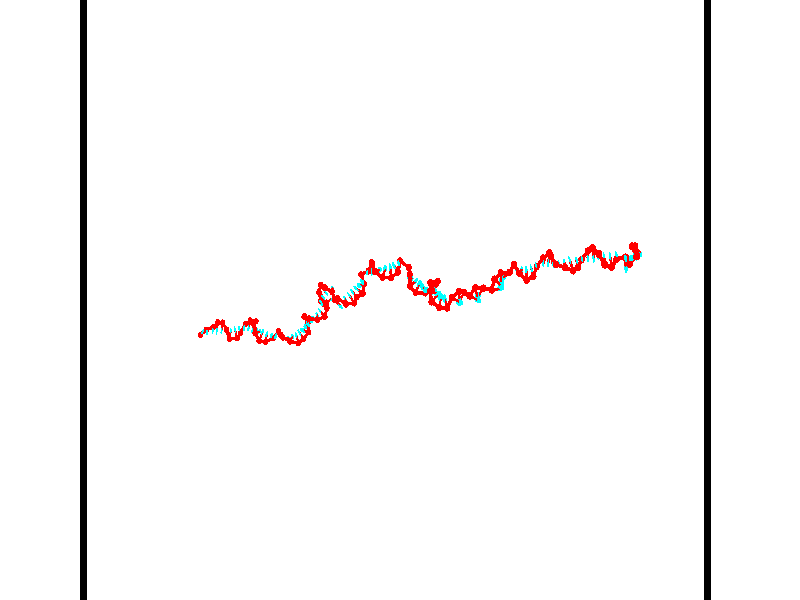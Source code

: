 // switches for output
#declare DRAW_BASES = 1; // possible values are 0, 1; only relevant for DNA ribbons
#declare DRAW_BASES_TYPE = 3; // possible values are 1, 2, 3; only relevant for DNA ribbons
#declare DRAW_FOG = 0; // set to 1 to enable fog

#include "colors.inc"

#include "transforms.inc"
background { rgb <1, 1, 1>}

#default {
   normal{
       ripples 0.25
       frequency 0.20
       turbulence 0.2
       lambda 5
   }
	finish {
		phong 0.1
		phong_size 40.
	}
}

// original window dimensions: 1024x640


// camera settings

camera {
	sky <-0, 1, 0>
	up <-0, 1, 0>
	right 1.6 * <0.99995, 0, 0.00999983>
	location <54.4867, 55, 106.329>
	look_at <55, 55, 55.0001>
	direction <0.513302, 0, -51.3289>
	angle 67.0682
}


# declare cpy_camera_pos = <54.4867, 55, 106.329>;
# if (DRAW_FOG = 1)
fog {
	fog_type 2
	up vnormalize(cpy_camera_pos)
	color rgbt<1,1,1,0.3>
	distance 1e-5
	fog_alt 3e-3
	fog_offset 88
}
# end


// LIGHTS

# declare lum = 6;
global_settings {
	ambient_light rgb lum * <0.05, 0.05, 0.05>
	max_trace_level 15
}# declare cpy_direct_light_amount = 0.25;
light_source
{	1000 * <-0.98995, -1, 1.00995>,
	rgb lum * cpy_direct_light_amount
	parallel
}

light_source
{	1000 * <0.98995, 1, -1.00995>,
	rgb lum * cpy_direct_light_amount
	parallel
}

// strand 0

// nucleotide -1

// particle -1
sphere {
	<36.303062, 52.247574, 49.421867> 0.250000
	pigment { color rgbt <1,0,0,0> }
	no_shadow
}
cylinder {
	<36.512314, 52.423492, 49.713871>,  <36.637863, 52.529041, 49.889072>, 0.100000
	pigment { color rgbt <1,0,0,0> }
	no_shadow
}
cylinder {
	<36.512314, 52.423492, 49.713871>,  <36.303062, 52.247574, 49.421867>, 0.100000
	pigment { color rgbt <1,0,0,0> }
	no_shadow
}

// particle -1
sphere {
	<36.512314, 52.423492, 49.713871> 0.100000
	pigment { color rgbt <1,0,0,0> }
	no_shadow
}
sphere {
	0, 1
	scale<0.080000,0.200000,0.300000>
	matrix <0.843610, -0.388898, -0.370243,
		0.121069, 0.809530, -0.574459,
		0.523129, 0.439794, 0.730011,
		36.669254, 52.555431, 49.932873>
	pigment { color rgbt <0,1,1,0> }
	no_shadow
}
cylinder {
	<36.777786, 52.664036, 49.162792>,  <36.303062, 52.247574, 49.421867>, 0.130000
	pigment { color rgbt <1,0,0,0> }
	no_shadow
}

// nucleotide -1

// particle -1
sphere {
	<36.777786, 52.664036, 49.162792> 0.250000
	pigment { color rgbt <1,0,0,0> }
	no_shadow
}
cylinder {
	<36.917236, 52.553787, 49.521118>,  <37.000908, 52.487640, 49.736115>, 0.100000
	pigment { color rgbt <1,0,0,0> }
	no_shadow
}
cylinder {
	<36.917236, 52.553787, 49.521118>,  <36.777786, 52.664036, 49.162792>, 0.100000
	pigment { color rgbt <1,0,0,0> }
	no_shadow
}

// particle -1
sphere {
	<36.917236, 52.553787, 49.521118> 0.100000
	pigment { color rgbt <1,0,0,0> }
	no_shadow
}
sphere {
	0, 1
	scale<0.080000,0.200000,0.300000>
	matrix <0.925337, -0.050756, -0.375733,
		0.149027, 0.959926, 0.237345,
		0.348629, -0.275619, 0.895819,
		37.021824, 52.471100, 49.789864>
	pigment { color rgbt <0,1,1,0> }
	no_shadow
}
cylinder {
	<37.378548, 52.863338, 48.953411>,  <36.777786, 52.664036, 49.162792>, 0.130000
	pigment { color rgbt <1,0,0,0> }
	no_shadow
}

// nucleotide -1

// particle -1
sphere {
	<37.378548, 52.863338, 48.953411> 0.250000
	pigment { color rgbt <1,0,0,0> }
	no_shadow
}
cylinder {
	<37.447849, 52.713131, 49.317604>,  <37.489429, 52.623009, 49.536118>, 0.100000
	pigment { color rgbt <1,0,0,0> }
	no_shadow
}
cylinder {
	<37.447849, 52.713131, 49.317604>,  <37.378548, 52.863338, 48.953411>, 0.100000
	pigment { color rgbt <1,0,0,0> }
	no_shadow
}

// particle -1
sphere {
	<37.447849, 52.713131, 49.317604> 0.100000
	pigment { color rgbt <1,0,0,0> }
	no_shadow
}
sphere {
	0, 1
	scale<0.080000,0.200000,0.300000>
	matrix <0.983801, 0.022759, -0.177816,
		0.046051, 0.926536, 0.373376,
		0.173250, -0.375517, 0.910479,
		37.499825, 52.600475, 49.590748>
	pigment { color rgbt <0,1,1,0> }
	no_shadow
}
cylinder {
	<37.940193, 53.262558, 49.435188>,  <37.378548, 52.863338, 48.953411>, 0.130000
	pigment { color rgbt <1,0,0,0> }
	no_shadow
}

// nucleotide -1

// particle -1
sphere {
	<37.940193, 53.262558, 49.435188> 0.250000
	pigment { color rgbt <1,0,0,0> }
	no_shadow
}
cylinder {
	<37.906033, 52.873520, 49.521683>,  <37.885536, 52.640095, 49.573582>, 0.100000
	pigment { color rgbt <1,0,0,0> }
	no_shadow
}
cylinder {
	<37.906033, 52.873520, 49.521683>,  <37.940193, 53.262558, 49.435188>, 0.100000
	pigment { color rgbt <1,0,0,0> }
	no_shadow
}

// particle -1
sphere {
	<37.906033, 52.873520, 49.521683> 0.100000
	pigment { color rgbt <1,0,0,0> }
	no_shadow
}
sphere {
	0, 1
	scale<0.080000,0.200000,0.300000>
	matrix <0.968865, -0.131688, -0.209664,
		0.232395, 0.191600, 0.953563,
		-0.085401, -0.972598, 0.216238,
		37.880413, 52.581741, 49.586555>
	pigment { color rgbt <0,1,1,0> }
	no_shadow
}
cylinder {
	<38.497910, 53.237171, 49.842827>,  <37.940193, 53.262558, 49.435188>, 0.130000
	pigment { color rgbt <1,0,0,0> }
	no_shadow
}

// nucleotide -1

// particle -1
sphere {
	<38.497910, 53.237171, 49.842827> 0.250000
	pigment { color rgbt <1,0,0,0> }
	no_shadow
}
cylinder {
	<38.402283, 52.879276, 49.691940>,  <38.344906, 52.664539, 49.601406>, 0.100000
	pigment { color rgbt <1,0,0,0> }
	no_shadow
}
cylinder {
	<38.402283, 52.879276, 49.691940>,  <38.497910, 53.237171, 49.842827>, 0.100000
	pigment { color rgbt <1,0,0,0> }
	no_shadow
}

// particle -1
sphere {
	<38.402283, 52.879276, 49.691940> 0.100000
	pigment { color rgbt <1,0,0,0> }
	no_shadow
}
sphere {
	0, 1
	scale<0.080000,0.200000,0.300000>
	matrix <0.970542, -0.232168, -0.064395,
		-0.029962, -0.381502, 0.923882,
		-0.239063, -0.894737, -0.377220,
		38.330563, 52.610855, 49.578773>
	pigment { color rgbt <0,1,1,0> }
	no_shadow
}
cylinder {
	<38.944996, 52.703789, 50.175594>,  <38.497910, 53.237171, 49.842827>, 0.130000
	pigment { color rgbt <1,0,0,0> }
	no_shadow
}

// nucleotide -1

// particle -1
sphere {
	<38.944996, 52.703789, 50.175594> 0.250000
	pigment { color rgbt <1,0,0,0> }
	no_shadow
}
cylinder {
	<38.854713, 52.634407, 49.792141>,  <38.800545, 52.592777, 49.562069>, 0.100000
	pigment { color rgbt <1,0,0,0> }
	no_shadow
}
cylinder {
	<38.854713, 52.634407, 49.792141>,  <38.944996, 52.703789, 50.175594>, 0.100000
	pigment { color rgbt <1,0,0,0> }
	no_shadow
}

// particle -1
sphere {
	<38.854713, 52.634407, 49.792141> 0.100000
	pigment { color rgbt <1,0,0,0> }
	no_shadow
}
sphere {
	0, 1
	scale<0.080000,0.200000,0.300000>
	matrix <0.972453, -0.098942, -0.211056,
		-0.058239, -0.979858, 0.191011,
		-0.225704, -0.173458, -0.958629,
		38.787003, 52.582371, 49.504551>
	pigment { color rgbt <0,1,1,0> }
	no_shadow
}
cylinder {
	<39.138973, 51.975452, 49.926918>,  <38.944996, 52.703789, 50.175594>, 0.130000
	pigment { color rgbt <1,0,0,0> }
	no_shadow
}

// nucleotide -1

// particle -1
sphere {
	<39.138973, 51.975452, 49.926918> 0.250000
	pigment { color rgbt <1,0,0,0> }
	no_shadow
}
cylinder {
	<39.146530, 52.292484, 49.683128>,  <39.151066, 52.482704, 49.536854>, 0.100000
	pigment { color rgbt <1,0,0,0> }
	no_shadow
}
cylinder {
	<39.146530, 52.292484, 49.683128>,  <39.138973, 51.975452, 49.926918>, 0.100000
	pigment { color rgbt <1,0,0,0> }
	no_shadow
}

// particle -1
sphere {
	<39.146530, 52.292484, 49.683128> 0.100000
	pigment { color rgbt <1,0,0,0> }
	no_shadow
}
sphere {
	0, 1
	scale<0.080000,0.200000,0.300000>
	matrix <0.999391, -0.032857, -0.011744,
		-0.029334, -0.608880, -0.792720,
		0.018896, 0.792582, -0.609473,
		39.152199, 52.530258, 49.500286>
	pigment { color rgbt <0,1,1,0> }
	no_shadow
}
cylinder {
	<39.734528, 51.995033, 49.347179>,  <39.138973, 51.975452, 49.926918>, 0.130000
	pigment { color rgbt <1,0,0,0> }
	no_shadow
}

// nucleotide -1

// particle -1
sphere {
	<39.734528, 51.995033, 49.347179> 0.250000
	pigment { color rgbt <1,0,0,0> }
	no_shadow
}
cylinder {
	<39.627281, 52.377983, 49.390152>,  <39.562935, 52.607754, 49.415936>, 0.100000
	pigment { color rgbt <1,0,0,0> }
	no_shadow
}
cylinder {
	<39.627281, 52.377983, 49.390152>,  <39.734528, 51.995033, 49.347179>, 0.100000
	pigment { color rgbt <1,0,0,0> }
	no_shadow
}

// particle -1
sphere {
	<39.627281, 52.377983, 49.390152> 0.100000
	pigment { color rgbt <1,0,0,0> }
	no_shadow
}
sphere {
	0, 1
	scale<0.080000,0.200000,0.300000>
	matrix <0.937396, 0.284984, -0.200184,
		-0.222268, 0.047032, -0.973851,
		-0.268116, 0.957378, 0.107431,
		39.546844, 52.665195, 49.422382>
	pigment { color rgbt <0,1,1,0> }
	no_shadow
}
cylinder {
	<39.922379, 52.409466, 48.811218>,  <39.734528, 51.995033, 49.347179>, 0.130000
	pigment { color rgbt <1,0,0,0> }
	no_shadow
}

// nucleotide -1

// particle -1
sphere {
	<39.922379, 52.409466, 48.811218> 0.250000
	pigment { color rgbt <1,0,0,0> }
	no_shadow
}
cylinder {
	<39.926826, 52.620285, 49.151123>,  <39.929493, 52.746777, 49.355064>, 0.100000
	pigment { color rgbt <1,0,0,0> }
	no_shadow
}
cylinder {
	<39.926826, 52.620285, 49.151123>,  <39.922379, 52.409466, 48.811218>, 0.100000
	pigment { color rgbt <1,0,0,0> }
	no_shadow
}

// particle -1
sphere {
	<39.926826, 52.620285, 49.151123> 0.100000
	pigment { color rgbt <1,0,0,0> }
	no_shadow
}
sphere {
	0, 1
	scale<0.080000,0.200000,0.300000>
	matrix <0.999923, -0.010567, -0.006527,
		0.005539, 0.849768, -0.527128,
		0.011117, 0.527051, 0.849761,
		39.930161, 52.778400, 49.406052>
	pigment { color rgbt <0,1,1,0> }
	no_shadow
}
cylinder {
	<40.320984, 53.072319, 48.685787>,  <39.922379, 52.409466, 48.811218>, 0.130000
	pigment { color rgbt <1,0,0,0> }
	no_shadow
}

// nucleotide -1

// particle -1
sphere {
	<40.320984, 53.072319, 48.685787> 0.250000
	pigment { color rgbt <1,0,0,0> }
	no_shadow
}
cylinder {
	<40.348137, 52.909943, 49.050339>,  <40.364429, 52.812515, 49.269070>, 0.100000
	pigment { color rgbt <1,0,0,0> }
	no_shadow
}
cylinder {
	<40.348137, 52.909943, 49.050339>,  <40.320984, 53.072319, 48.685787>, 0.100000
	pigment { color rgbt <1,0,0,0> }
	no_shadow
}

// particle -1
sphere {
	<40.348137, 52.909943, 49.050339> 0.100000
	pigment { color rgbt <1,0,0,0> }
	no_shadow
}
sphere {
	0, 1
	scale<0.080000,0.200000,0.300000>
	matrix <0.997078, -0.004481, -0.076260,
		0.035041, 0.913888, 0.404452,
		0.067881, -0.405942, 0.911374,
		40.368500, 52.788158, 49.323750>
	pigment { color rgbt <0,1,1,0> }
	no_shadow
}
cylinder {
	<40.864880, 53.380886, 48.968925>,  <40.320984, 53.072319, 48.685787>, 0.130000
	pigment { color rgbt <1,0,0,0> }
	no_shadow
}

// nucleotide -1

// particle -1
sphere {
	<40.864880, 53.380886, 48.968925> 0.250000
	pigment { color rgbt <1,0,0,0> }
	no_shadow
}
cylinder {
	<40.824696, 53.042969, 49.179153>,  <40.800587, 52.840218, 49.305290>, 0.100000
	pigment { color rgbt <1,0,0,0> }
	no_shadow
}
cylinder {
	<40.824696, 53.042969, 49.179153>,  <40.864880, 53.380886, 48.968925>, 0.100000
	pigment { color rgbt <1,0,0,0> }
	no_shadow
}

// particle -1
sphere {
	<40.824696, 53.042969, 49.179153> 0.100000
	pigment { color rgbt <1,0,0,0> }
	no_shadow
}
sphere {
	0, 1
	scale<0.080000,0.200000,0.300000>
	matrix <0.994875, -0.079204, 0.062846,
		-0.011465, 0.529192, 0.848425,
		-0.100457, -0.844797, 0.525572,
		40.794559, 52.789528, 49.336826>
	pigment { color rgbt <0,1,1,0> }
	no_shadow
}
cylinder {
	<41.478233, 53.328808, 49.336216>,  <40.864880, 53.380886, 48.968925>, 0.130000
	pigment { color rgbt <1,0,0,0> }
	no_shadow
}

// nucleotide -1

// particle -1
sphere {
	<41.478233, 53.328808, 49.336216> 0.250000
	pigment { color rgbt <1,0,0,0> }
	no_shadow
}
cylinder {
	<41.327980, 52.959297, 49.365997>,  <41.237827, 52.737591, 49.383865>, 0.100000
	pigment { color rgbt <1,0,0,0> }
	no_shadow
}
cylinder {
	<41.327980, 52.959297, 49.365997>,  <41.478233, 53.328808, 49.336216>, 0.100000
	pigment { color rgbt <1,0,0,0> }
	no_shadow
}

// particle -1
sphere {
	<41.327980, 52.959297, 49.365997> 0.100000
	pigment { color rgbt <1,0,0,0> }
	no_shadow
}
sphere {
	0, 1
	scale<0.080000,0.200000,0.300000>
	matrix <0.919344, -0.361268, 0.155861,
		-0.117082, 0.126995, 0.984969,
		-0.375631, -0.923774, 0.074454,
		41.215290, 52.682163, 49.388332>
	pigment { color rgbt <0,1,1,0> }
	no_shadow
}
cylinder {
	<41.443527, 53.167934, 50.057724>,  <41.478233, 53.328808, 49.336216>, 0.130000
	pigment { color rgbt <1,0,0,0> }
	no_shadow
}

// nucleotide -1

// particle -1
sphere {
	<41.443527, 53.167934, 50.057724> 0.250000
	pigment { color rgbt <1,0,0,0> }
	no_shadow
}
cylinder {
	<41.515381, 52.896427, 49.772907>,  <41.558495, 52.733521, 49.602016>, 0.100000
	pigment { color rgbt <1,0,0,0> }
	no_shadow
}
cylinder {
	<41.515381, 52.896427, 49.772907>,  <41.443527, 53.167934, 50.057724>, 0.100000
	pigment { color rgbt <1,0,0,0> }
	no_shadow
}

// particle -1
sphere {
	<41.515381, 52.896427, 49.772907> 0.100000
	pigment { color rgbt <1,0,0,0> }
	no_shadow
}
sphere {
	0, 1
	scale<0.080000,0.200000,0.300000>
	matrix <0.940254, -0.094337, 0.327142,
		-0.289227, -0.728266, 0.621270,
		0.179637, -0.678770, -0.712040,
		41.569271, 52.692795, 49.559296>
	pigment { color rgbt <0,1,1,0> }
	no_shadow
}
cylinder {
	<41.645908, 52.449890, 50.361694>,  <41.443527, 53.167934, 50.057724>, 0.130000
	pigment { color rgbt <1,0,0,0> }
	no_shadow
}

// nucleotide -1

// particle -1
sphere {
	<41.645908, 52.449890, 50.361694> 0.250000
	pigment { color rgbt <1,0,0,0> }
	no_shadow
}
cylinder {
	<41.794571, 52.517532, 49.996559>,  <41.883766, 52.558117, 49.777477>, 0.100000
	pigment { color rgbt <1,0,0,0> }
	no_shadow
}
cylinder {
	<41.794571, 52.517532, 49.996559>,  <41.645908, 52.449890, 50.361694>, 0.100000
	pigment { color rgbt <1,0,0,0> }
	no_shadow
}

// particle -1
sphere {
	<41.794571, 52.517532, 49.996559> 0.100000
	pigment { color rgbt <1,0,0,0> }
	no_shadow
}
sphere {
	0, 1
	scale<0.080000,0.200000,0.300000>
	matrix <0.897418, -0.317229, 0.306605,
		-0.237729, -0.933149, -0.269661,
		0.371652, 0.169110, -0.912840,
		41.906067, 52.568264, 49.722706>
	pigment { color rgbt <0,1,1,0> }
	no_shadow
}
cylinder {
	<41.959911, 51.841259, 50.110542>,  <41.645908, 52.449890, 50.361694>, 0.130000
	pigment { color rgbt <1,0,0,0> }
	no_shadow
}

// nucleotide -1

// particle -1
sphere {
	<41.959911, 51.841259, 50.110542> 0.250000
	pigment { color rgbt <1,0,0,0> }
	no_shadow
}
cylinder {
	<42.106884, 52.203552, 50.026024>,  <42.195068, 52.420929, 49.975311>, 0.100000
	pigment { color rgbt <1,0,0,0> }
	no_shadow
}
cylinder {
	<42.106884, 52.203552, 50.026024>,  <41.959911, 51.841259, 50.110542>, 0.100000
	pigment { color rgbt <1,0,0,0> }
	no_shadow
}

// particle -1
sphere {
	<42.106884, 52.203552, 50.026024> 0.100000
	pigment { color rgbt <1,0,0,0> }
	no_shadow
}
sphere {
	0, 1
	scale<0.080000,0.200000,0.300000>
	matrix <0.914907, -0.311169, 0.257136,
		0.167146, -0.287800, -0.942992,
		0.367434, 0.905729, -0.211299,
		42.217113, 52.475269, 49.962635>
	pigment { color rgbt <0,1,1,0> }
	no_shadow
}
cylinder {
	<42.459824, 51.748672, 49.625660>,  <41.959911, 51.841259, 50.110542>, 0.130000
	pigment { color rgbt <1,0,0,0> }
	no_shadow
}

// nucleotide -1

// particle -1
sphere {
	<42.459824, 51.748672, 49.625660> 0.250000
	pigment { color rgbt <1,0,0,0> }
	no_shadow
}
cylinder {
	<42.559879, 52.095219, 49.798565>,  <42.619911, 52.303146, 49.902306>, 0.100000
	pigment { color rgbt <1,0,0,0> }
	no_shadow
}
cylinder {
	<42.559879, 52.095219, 49.798565>,  <42.459824, 51.748672, 49.625660>, 0.100000
	pigment { color rgbt <1,0,0,0> }
	no_shadow
}

// particle -1
sphere {
	<42.559879, 52.095219, 49.798565> 0.100000
	pigment { color rgbt <1,0,0,0> }
	no_shadow
}
sphere {
	0, 1
	scale<0.080000,0.200000,0.300000>
	matrix <0.899300, -0.373313, 0.227810,
		0.358734, 0.331745, -0.872500,
		0.250141, 0.866362, 0.432258,
		42.634922, 52.355125, 49.928242>
	pigment { color rgbt <0,1,1,0> }
	no_shadow
}
cylinder {
	<43.121326, 51.999950, 49.328476>,  <42.459824, 51.748672, 49.625660>, 0.130000
	pigment { color rgbt <1,0,0,0> }
	no_shadow
}

// nucleotide -1

// particle -1
sphere {
	<43.121326, 51.999950, 49.328476> 0.250000
	pigment { color rgbt <1,0,0,0> }
	no_shadow
}
cylinder {
	<43.099873, 52.133644, 49.704861>,  <43.087002, 52.213860, 49.930691>, 0.100000
	pigment { color rgbt <1,0,0,0> }
	no_shadow
}
cylinder {
	<43.099873, 52.133644, 49.704861>,  <43.121326, 51.999950, 49.328476>, 0.100000
	pigment { color rgbt <1,0,0,0> }
	no_shadow
}

// particle -1
sphere {
	<43.099873, 52.133644, 49.704861> 0.100000
	pigment { color rgbt <1,0,0,0> }
	no_shadow
}
sphere {
	0, 1
	scale<0.080000,0.200000,0.300000>
	matrix <0.899162, -0.393688, 0.191094,
		0.434316, 0.856326, -0.279419,
		-0.053635, 0.334239, 0.940961,
		43.083782, 52.233917, 49.987148>
	pigment { color rgbt <0,1,1,0> }
	no_shadow
}
cylinder {
	<43.641357, 52.572857, 49.410091>,  <43.121326, 51.999950, 49.328476>, 0.130000
	pigment { color rgbt <1,0,0,0> }
	no_shadow
}

// nucleotide -1

// particle -1
sphere {
	<43.641357, 52.572857, 49.410091> 0.250000
	pigment { color rgbt <1,0,0,0> }
	no_shadow
}
cylinder {
	<43.545631, 52.352837, 49.730133>,  <43.488194, 52.220825, 49.922157>, 0.100000
	pigment { color rgbt <1,0,0,0> }
	no_shadow
}
cylinder {
	<43.545631, 52.352837, 49.730133>,  <43.641357, 52.572857, 49.410091>, 0.100000
	pigment { color rgbt <1,0,0,0> }
	no_shadow
}

// particle -1
sphere {
	<43.545631, 52.352837, 49.730133> 0.100000
	pigment { color rgbt <1,0,0,0> }
	no_shadow
}
sphere {
	0, 1
	scale<0.080000,0.200000,0.300000>
	matrix <0.970146, -0.168813, 0.174125,
		0.039290, 0.817889, 0.574032,
		-0.239319, -0.550054, 0.800105,
		43.473835, 52.187820, 49.970165>
	pigment { color rgbt <0,1,1,0> }
	no_shadow
}
cylinder {
	<43.940121, 52.314491, 50.025223>,  <43.641357, 52.572857, 49.410091>, 0.130000
	pigment { color rgbt <1,0,0,0> }
	no_shadow
}

// nucleotide -1

// particle -1
sphere {
	<43.940121, 52.314491, 50.025223> 0.250000
	pigment { color rgbt <1,0,0,0> }
	no_shadow
}
cylinder {
	<44.240570, 52.095089, 49.878277>,  <44.420841, 51.963448, 49.790112>, 0.100000
	pigment { color rgbt <1,0,0,0> }
	no_shadow
}
cylinder {
	<44.240570, 52.095089, 49.878277>,  <43.940121, 52.314491, 50.025223>, 0.100000
	pigment { color rgbt <1,0,0,0> }
	no_shadow
}

// particle -1
sphere {
	<44.240570, 52.095089, 49.878277> 0.100000
	pigment { color rgbt <1,0,0,0> }
	no_shadow
}
sphere {
	0, 1
	scale<0.080000,0.200000,0.300000>
	matrix <0.650045, 0.517463, 0.556483,
		-0.115140, -0.656788, 0.745233,
		0.751122, -0.548508, -0.367361,
		44.465908, 51.930538, 49.768070>
	pigment { color rgbt <0,1,1,0> }
	no_shadow
}
cylinder {
	<44.253456, 52.119465, 50.633083>,  <43.940121, 52.314491, 50.025223>, 0.130000
	pigment { color rgbt <1,0,0,0> }
	no_shadow
}

// nucleotide -1

// particle -1
sphere {
	<44.253456, 52.119465, 50.633083> 0.250000
	pigment { color rgbt <1,0,0,0> }
	no_shadow
}
cylinder {
	<44.523151, 52.048622, 50.346298>,  <44.684971, 52.006119, 50.174229>, 0.100000
	pigment { color rgbt <1,0,0,0> }
	no_shadow
}
cylinder {
	<44.523151, 52.048622, 50.346298>,  <44.253456, 52.119465, 50.633083>, 0.100000
	pigment { color rgbt <1,0,0,0> }
	no_shadow
}

// particle -1
sphere {
	<44.523151, 52.048622, 50.346298> 0.100000
	pigment { color rgbt <1,0,0,0> }
	no_shadow
}
sphere {
	0, 1
	scale<0.080000,0.200000,0.300000>
	matrix <0.706754, 0.436368, 0.556849,
		0.214240, -0.882166, 0.419385,
		0.674240, -0.177103, -0.716962,
		44.725422, 51.995491, 50.131210>
	pigment { color rgbt <0,1,1,0> }
	no_shadow
}
cylinder {
	<44.965149, 51.834614, 50.900806>,  <44.253456, 52.119465, 50.633083>, 0.130000
	pigment { color rgbt <1,0,0,0> }
	no_shadow
}

// nucleotide -1

// particle -1
sphere {
	<44.965149, 51.834614, 50.900806> 0.250000
	pigment { color rgbt <1,0,0,0> }
	no_shadow
}
cylinder {
	<45.019882, 52.028839, 50.555435>,  <45.052723, 52.145374, 50.348213>, 0.100000
	pigment { color rgbt <1,0,0,0> }
	no_shadow
}
cylinder {
	<45.019882, 52.028839, 50.555435>,  <44.965149, 51.834614, 50.900806>, 0.100000
	pigment { color rgbt <1,0,0,0> }
	no_shadow
}

// particle -1
sphere {
	<45.019882, 52.028839, 50.555435> 0.100000
	pigment { color rgbt <1,0,0,0> }
	no_shadow
}
sphere {
	0, 1
	scale<0.080000,0.200000,0.300000>
	matrix <0.830644, 0.418666, 0.367082,
		0.539728, -0.767431, -0.346039,
		0.136835, 0.485559, -0.863428,
		45.060932, 52.174507, 50.296406>
	pigment { color rgbt <0,1,1,0> }
	no_shadow
}
cylinder {
	<45.695126, 51.685505, 50.712196>,  <44.965149, 51.834614, 50.900806>, 0.130000
	pigment { color rgbt <1,0,0,0> }
	no_shadow
}

// nucleotide -1

// particle -1
sphere {
	<45.695126, 51.685505, 50.712196> 0.250000
	pigment { color rgbt <1,0,0,0> }
	no_shadow
}
cylinder {
	<45.562263, 52.005486, 50.512299>,  <45.482548, 52.197475, 50.392361>, 0.100000
	pigment { color rgbt <1,0,0,0> }
	no_shadow
}
cylinder {
	<45.562263, 52.005486, 50.512299>,  <45.695126, 51.685505, 50.712196>, 0.100000
	pigment { color rgbt <1,0,0,0> }
	no_shadow
}

// particle -1
sphere {
	<45.562263, 52.005486, 50.512299> 0.100000
	pigment { color rgbt <1,0,0,0> }
	no_shadow
}
sphere {
	0, 1
	scale<0.080000,0.200000,0.300000>
	matrix <0.850124, 0.483422, 0.208786,
		0.408608, -0.355499, -0.840631,
		-0.332156, 0.799953, -0.499748,
		45.462616, 52.245472, 50.362373>
	pigment { color rgbt <0,1,1,0> }
	no_shadow
}
cylinder {
	<46.065548, 51.970562, 50.081154>,  <45.695126, 51.685505, 50.712196>, 0.130000
	pigment { color rgbt <1,0,0,0> }
	no_shadow
}

// nucleotide -1

// particle -1
sphere {
	<46.065548, 51.970562, 50.081154> 0.250000
	pigment { color rgbt <1,0,0,0> }
	no_shadow
}
cylinder {
	<45.875145, 52.272903, 50.260975>,  <45.760902, 52.454308, 50.368870>, 0.100000
	pigment { color rgbt <1,0,0,0> }
	no_shadow
}
cylinder {
	<45.875145, 52.272903, 50.260975>,  <46.065548, 51.970562, 50.081154>, 0.100000
	pigment { color rgbt <1,0,0,0> }
	no_shadow
}

// particle -1
sphere {
	<45.875145, 52.272903, 50.260975> 0.100000
	pigment { color rgbt <1,0,0,0> }
	no_shadow
}
sphere {
	0, 1
	scale<0.080000,0.200000,0.300000>
	matrix <0.875981, 0.452802, 0.166215,
		-0.077926, 0.472923, -0.877651,
		-0.476009, 0.755853, 0.449557,
		45.732342, 52.499660, 50.395844>
	pigment { color rgbt <0,1,1,0> }
	no_shadow
}
cylinder {
	<46.554569, 52.496239, 50.051796>,  <46.065548, 51.970562, 50.081154>, 0.130000
	pigment { color rgbt <1,0,0,0> }
	no_shadow
}

// nucleotide -1

// particle -1
sphere {
	<46.554569, 52.496239, 50.051796> 0.250000
	pigment { color rgbt <1,0,0,0> }
	no_shadow
}
cylinder {
	<46.278679, 52.595730, 50.323799>,  <46.113144, 52.655422, 50.487000>, 0.100000
	pigment { color rgbt <1,0,0,0> }
	no_shadow
}
cylinder {
	<46.278679, 52.595730, 50.323799>,  <46.554569, 52.496239, 50.051796>, 0.100000
	pigment { color rgbt <1,0,0,0> }
	no_shadow
}

// particle -1
sphere {
	<46.278679, 52.595730, 50.323799> 0.100000
	pigment { color rgbt <1,0,0,0> }
	no_shadow
}
sphere {
	0, 1
	scale<0.080000,0.200000,0.300000>
	matrix <0.702111, 0.459271, 0.544160,
		-0.176963, 0.852764, -0.491403,
		-0.689728, 0.248723, 0.680009,
		46.071762, 52.670345, 50.527802>
	pigment { color rgbt <0,1,1,0> }
	no_shadow
}
cylinder {
	<46.475204, 53.220577, 50.054058>,  <46.554569, 52.496239, 50.051796>, 0.130000
	pigment { color rgbt <1,0,0,0> }
	no_shadow
}

// nucleotide -1

// particle -1
sphere {
	<46.475204, 53.220577, 50.054058> 0.250000
	pigment { color rgbt <1,0,0,0> }
	no_shadow
}
cylinder {
	<46.389347, 53.065300, 50.412552>,  <46.337833, 52.972134, 50.627647>, 0.100000
	pigment { color rgbt <1,0,0,0> }
	no_shadow
}
cylinder {
	<46.389347, 53.065300, 50.412552>,  <46.475204, 53.220577, 50.054058>, 0.100000
	pigment { color rgbt <1,0,0,0> }
	no_shadow
}

// particle -1
sphere {
	<46.389347, 53.065300, 50.412552> 0.100000
	pigment { color rgbt <1,0,0,0> }
	no_shadow
}
sphere {
	0, 1
	scale<0.080000,0.200000,0.300000>
	matrix <0.736712, 0.538107, 0.409507,
		-0.641237, 0.748165, 0.170485,
		-0.214640, -0.388190, 0.896236,
		46.324955, 52.948845, 50.681423>
	pigment { color rgbt <0,1,1,0> }
	no_shadow
}
cylinder {
	<46.246063, 53.735291, 50.638165>,  <46.475204, 53.220577, 50.054058>, 0.130000
	pigment { color rgbt <1,0,0,0> }
	no_shadow
}

// nucleotide -1

// particle -1
sphere {
	<46.246063, 53.735291, 50.638165> 0.250000
	pigment { color rgbt <1,0,0,0> }
	no_shadow
}
cylinder {
	<46.433903, 53.415352, 50.787682>,  <46.546604, 53.223389, 50.877392>, 0.100000
	pigment { color rgbt <1,0,0,0> }
	no_shadow
}
cylinder {
	<46.433903, 53.415352, 50.787682>,  <46.246063, 53.735291, 50.638165>, 0.100000
	pigment { color rgbt <1,0,0,0> }
	no_shadow
}

// particle -1
sphere {
	<46.433903, 53.415352, 50.787682> 0.100000
	pigment { color rgbt <1,0,0,0> }
	no_shadow
}
sphere {
	0, 1
	scale<0.080000,0.200000,0.300000>
	matrix <0.690866, 0.596514, 0.408505,
		-0.549715, 0.066408, 0.832709,
		0.469594, -0.799851, 0.373791,
		46.574780, 53.175396, 50.899818>
	pigment { color rgbt <0,1,1,0> }
	no_shadow
}
cylinder {
	<46.342907, 53.728294, 51.475227>,  <46.246063, 53.735291, 50.638165>, 0.130000
	pigment { color rgbt <1,0,0,0> }
	no_shadow
}

// nucleotide -1

// particle -1
sphere {
	<46.342907, 53.728294, 51.475227> 0.250000
	pigment { color rgbt <1,0,0,0> }
	no_shadow
}
cylinder {
	<46.639431, 53.547096, 51.277138>,  <46.817345, 53.438377, 51.158283>, 0.100000
	pigment { color rgbt <1,0,0,0> }
	no_shadow
}
cylinder {
	<46.639431, 53.547096, 51.277138>,  <46.342907, 53.728294, 51.475227>, 0.100000
	pigment { color rgbt <1,0,0,0> }
	no_shadow
}

// particle -1
sphere {
	<46.639431, 53.547096, 51.277138> 0.100000
	pigment { color rgbt <1,0,0,0> }
	no_shadow
}
sphere {
	0, 1
	scale<0.080000,0.200000,0.300000>
	matrix <0.662973, 0.609136, 0.435225,
		0.104503, -0.650958, 0.751886,
		0.741314, -0.452997, -0.495224,
		46.861824, 53.411198, 51.128571>
	pigment { color rgbt <0,1,1,0> }
	no_shadow
}
cylinder {
	<46.842907, 53.608311, 51.972301>,  <46.342907, 53.728294, 51.475227>, 0.130000
	pigment { color rgbt <1,0,0,0> }
	no_shadow
}

// nucleotide -1

// particle -1
sphere {
	<46.842907, 53.608311, 51.972301> 0.250000
	pigment { color rgbt <1,0,0,0> }
	no_shadow
}
cylinder {
	<46.983627, 53.630825, 51.598549>,  <47.068062, 53.644333, 51.374298>, 0.100000
	pigment { color rgbt <1,0,0,0> }
	no_shadow
}
cylinder {
	<46.983627, 53.630825, 51.598549>,  <46.842907, 53.608311, 51.972301>, 0.100000
	pigment { color rgbt <1,0,0,0> }
	no_shadow
}

// particle -1
sphere {
	<46.983627, 53.630825, 51.598549> 0.100000
	pigment { color rgbt <1,0,0,0> }
	no_shadow
}
sphere {
	0, 1
	scale<0.080000,0.200000,0.300000>
	matrix <0.593440, 0.758550, 0.269130,
		0.723921, -0.649180, 0.233461,
		0.351806, 0.056284, -0.934379,
		47.089169, 53.647709, 51.318233>
	pigment { color rgbt <0,1,1,0> }
	no_shadow
}
cylinder {
	<47.568466, 53.524521, 51.872860>,  <46.842907, 53.608311, 51.972301>, 0.130000
	pigment { color rgbt <1,0,0,0> }
	no_shadow
}

// nucleotide -1

// particle -1
sphere {
	<47.568466, 53.524521, 51.872860> 0.250000
	pigment { color rgbt <1,0,0,0> }
	no_shadow
}
cylinder {
	<47.519417, 53.719788, 51.527222>,  <47.489986, 53.836948, 51.319839>, 0.100000
	pigment { color rgbt <1,0,0,0> }
	no_shadow
}
cylinder {
	<47.519417, 53.719788, 51.527222>,  <47.568466, 53.524521, 51.872860>, 0.100000
	pigment { color rgbt <1,0,0,0> }
	no_shadow
}

// particle -1
sphere {
	<47.519417, 53.719788, 51.527222> 0.100000
	pigment { color rgbt <1,0,0,0> }
	no_shadow
}
sphere {
	0, 1
	scale<0.080000,0.200000,0.300000>
	matrix <0.791844, 0.572991, 0.211340,
		0.598287, -0.658311, -0.456815,
		-0.122624, 0.488168, -0.864092,
		47.482628, 53.866238, 51.267994>
	pigment { color rgbt <0,1,1,0> }
	no_shadow
}
cylinder {
	<48.235256, 53.738960, 51.675690>,  <47.568466, 53.524521, 51.872860>, 0.130000
	pigment { color rgbt <1,0,0,0> }
	no_shadow
}

// nucleotide -1

// particle -1
sphere {
	<48.235256, 53.738960, 51.675690> 0.250000
	pigment { color rgbt <1,0,0,0> }
	no_shadow
}
cylinder {
	<47.975155, 53.981239, 51.492256>,  <47.819096, 54.126606, 51.382198>, 0.100000
	pigment { color rgbt <1,0,0,0> }
	no_shadow
}
cylinder {
	<47.975155, 53.981239, 51.492256>,  <48.235256, 53.738960, 51.675690>, 0.100000
	pigment { color rgbt <1,0,0,0> }
	no_shadow
}

// particle -1
sphere {
	<47.975155, 53.981239, 51.492256> 0.100000
	pigment { color rgbt <1,0,0,0> }
	no_shadow
}
sphere {
	0, 1
	scale<0.080000,0.200000,0.300000>
	matrix <0.649823, 0.756145, 0.077300,
		0.393575, -0.247732, -0.885284,
		-0.650253, 0.605701, -0.458581,
		47.780079, 54.162949, 51.354683>
	pigment { color rgbt <0,1,1,0> }
	no_shadow
}
cylinder {
	<48.423805, 54.406940, 51.725540>,  <48.235256, 53.738960, 51.675690>, 0.130000
	pigment { color rgbt <1,0,0,0> }
	no_shadow
}

// nucleotide -1

// particle -1
sphere {
	<48.423805, 54.406940, 51.725540> 0.250000
	pigment { color rgbt <1,0,0,0> }
	no_shadow
}
cylinder {
	<48.143894, 54.530514, 51.467896>,  <47.975948, 54.604656, 51.313309>, 0.100000
	pigment { color rgbt <1,0,0,0> }
	no_shadow
}
cylinder {
	<48.143894, 54.530514, 51.467896>,  <48.423805, 54.406940, 51.725540>, 0.100000
	pigment { color rgbt <1,0,0,0> }
	no_shadow
}

// particle -1
sphere {
	<48.143894, 54.530514, 51.467896> 0.100000
	pigment { color rgbt <1,0,0,0> }
	no_shadow
}
sphere {
	0, 1
	scale<0.080000,0.200000,0.300000>
	matrix <0.364688, 0.929800, 0.049749,
		0.614263, -0.200086, -0.763313,
		-0.699774, 0.308930, -0.644111,
		47.933964, 54.623192, 51.274662>
	pigment { color rgbt <0,1,1,0> }
	no_shadow
}
cylinder {
	<48.453365, 54.790524, 52.437813>,  <48.423805, 54.406940, 51.725540>, 0.130000
	pigment { color rgbt <1,0,0,0> }
	no_shadow
}

// nucleotide -1

// particle -1
sphere {
	<48.453365, 54.790524, 52.437813> 0.250000
	pigment { color rgbt <1,0,0,0> }
	no_shadow
}
cylinder {
	<48.687168, 54.943192, 52.151405>,  <48.827450, 55.034790, 51.979561>, 0.100000
	pigment { color rgbt <1,0,0,0> }
	no_shadow
}
cylinder {
	<48.687168, 54.943192, 52.151405>,  <48.453365, 54.790524, 52.437813>, 0.100000
	pigment { color rgbt <1,0,0,0> }
	no_shadow
}

// particle -1
sphere {
	<48.687168, 54.943192, 52.151405> 0.100000
	pigment { color rgbt <1,0,0,0> }
	no_shadow
}
sphere {
	0, 1
	scale<0.080000,0.200000,0.300000>
	matrix <-0.309904, 0.920570, 0.237718,
		0.749875, 0.082949, 0.656359,
		0.584506, 0.381667, -0.716019,
		48.862518, 55.057690, 51.936600>
	pigment { color rgbt <0,1,1,0> }
	no_shadow
}
cylinder {
	<48.025463, 54.942390, 52.909740>,  <48.453365, 54.790524, 52.437813>, 0.130000
	pigment { color rgbt <1,0,0,0> }
	no_shadow
}

// nucleotide -1

// particle -1
sphere {
	<48.025463, 54.942390, 52.909740> 0.250000
	pigment { color rgbt <1,0,0,0> }
	no_shadow
}
cylinder {
	<48.072918, 54.894295, 53.303993>,  <48.101391, 54.865437, 53.540546>, 0.100000
	pigment { color rgbt <1,0,0,0> }
	no_shadow
}
cylinder {
	<48.072918, 54.894295, 53.303993>,  <48.025463, 54.942390, 52.909740>, 0.100000
	pigment { color rgbt <1,0,0,0> }
	no_shadow
}

// particle -1
sphere {
	<48.072918, 54.894295, 53.303993> 0.100000
	pigment { color rgbt <1,0,0,0> }
	no_shadow
}
sphere {
	0, 1
	scale<0.080000,0.200000,0.300000>
	matrix <0.676103, 0.736758, 0.008497,
		-0.727194, 0.665380, 0.168697,
		0.118635, -0.120236, 0.985631,
		48.108509, 54.858223, 53.599682>
	pigment { color rgbt <0,1,1,0> }
	no_shadow
}
cylinder {
	<47.897766, 55.565407, 53.194756>,  <48.025463, 54.942390, 52.909740>, 0.130000
	pigment { color rgbt <1,0,0,0> }
	no_shadow
}

// nucleotide -1

// particle -1
sphere {
	<47.897766, 55.565407, 53.194756> 0.250000
	pigment { color rgbt <1,0,0,0> }
	no_shadow
}
cylinder {
	<48.133213, 55.359020, 53.443691>,  <48.274483, 55.235188, 53.593052>, 0.100000
	pigment { color rgbt <1,0,0,0> }
	no_shadow
}
cylinder {
	<48.133213, 55.359020, 53.443691>,  <47.897766, 55.565407, 53.194756>, 0.100000
	pigment { color rgbt <1,0,0,0> }
	no_shadow
}

// particle -1
sphere {
	<48.133213, 55.359020, 53.443691> 0.100000
	pigment { color rgbt <1,0,0,0> }
	no_shadow
}
sphere {
	0, 1
	scale<0.080000,0.200000,0.300000>
	matrix <0.701058, 0.709134, -0.075147,
		-0.402549, 0.480530, 0.779132,
		0.588619, -0.515966, 0.622340,
		48.309799, 55.204231, 53.630394>
	pigment { color rgbt <0,1,1,0> }
	no_shadow
}
cylinder {
	<48.107513, 56.080730, 53.659813>,  <47.897766, 55.565407, 53.194756>, 0.130000
	pigment { color rgbt <1,0,0,0> }
	no_shadow
}

// nucleotide -1

// particle -1
sphere {
	<48.107513, 56.080730, 53.659813> 0.250000
	pigment { color rgbt <1,0,0,0> }
	no_shadow
}
cylinder {
	<48.358032, 55.769653, 53.638107>,  <48.508343, 55.583008, 53.625084>, 0.100000
	pigment { color rgbt <1,0,0,0> }
	no_shadow
}
cylinder {
	<48.358032, 55.769653, 53.638107>,  <48.107513, 56.080730, 53.659813>, 0.100000
	pigment { color rgbt <1,0,0,0> }
	no_shadow
}

// particle -1
sphere {
	<48.358032, 55.769653, 53.638107> 0.100000
	pigment { color rgbt <1,0,0,0> }
	no_shadow
}
sphere {
	0, 1
	scale<0.080000,0.200000,0.300000>
	matrix <0.777900, 0.628003, -0.021977,
		0.051168, -0.028446, 0.998285,
		0.626301, -0.777690, -0.054262,
		48.545921, 55.536346, 53.621830>
	pigment { color rgbt <0,1,1,0> }
	no_shadow
}
cylinder {
	<48.542503, 55.879322, 54.238205>,  <48.107513, 56.080730, 53.659813>, 0.130000
	pigment { color rgbt <1,0,0,0> }
	no_shadow
}

// nucleotide -1

// particle -1
sphere {
	<48.542503, 55.879322, 54.238205> 0.250000
	pigment { color rgbt <1,0,0,0> }
	no_shadow
}
cylinder {
	<48.736698, 55.747681, 53.914230>,  <48.853214, 55.668697, 53.719845>, 0.100000
	pigment { color rgbt <1,0,0,0> }
	no_shadow
}
cylinder {
	<48.736698, 55.747681, 53.914230>,  <48.542503, 55.879322, 54.238205>, 0.100000
	pigment { color rgbt <1,0,0,0> }
	no_shadow
}

// particle -1
sphere {
	<48.736698, 55.747681, 53.914230> 0.100000
	pigment { color rgbt <1,0,0,0> }
	no_shadow
}
sphere {
	0, 1
	scale<0.080000,0.200000,0.300000>
	matrix <0.745082, 0.640396, 0.186404,
		0.457333, -0.693964, 0.556112,
		0.485490, -0.329100, -0.809934,
		48.882343, 55.648952, 53.671249>
	pigment { color rgbt <0,1,1,0> }
	no_shadow
}
cylinder {
	<49.174610, 55.605556, 54.514404>,  <48.542503, 55.879322, 54.238205>, 0.130000
	pigment { color rgbt <1,0,0,0> }
	no_shadow
}

// nucleotide -1

// particle -1
sphere {
	<49.174610, 55.605556, 54.514404> 0.250000
	pigment { color rgbt <1,0,0,0> }
	no_shadow
}
cylinder {
	<49.167763, 55.751026, 54.141857>,  <49.163654, 55.838306, 53.918327>, 0.100000
	pigment { color rgbt <1,0,0,0> }
	no_shadow
}
cylinder {
	<49.167763, 55.751026, 54.141857>,  <49.174610, 55.605556, 54.514404>, 0.100000
	pigment { color rgbt <1,0,0,0> }
	no_shadow
}

// particle -1
sphere {
	<49.167763, 55.751026, 54.141857> 0.100000
	pigment { color rgbt <1,0,0,0> }
	no_shadow
}
sphere {
	0, 1
	scale<0.080000,0.200000,0.300000>
	matrix <0.728432, 0.642622, 0.237536,
		0.684904, -0.674374, -0.275911,
		-0.017119, 0.363672, -0.931370,
		49.162628, 55.860126, 53.862446>
	pigment { color rgbt <0,1,1,0> }
	no_shadow
}
cylinder {
	<49.330822, 55.042206, 53.985809>,  <49.174610, 55.605556, 54.514404>, 0.130000
	pigment { color rgbt <1,0,0,0> }
	no_shadow
}

// nucleotide -1

// particle -1
sphere {
	<49.330822, 55.042206, 53.985809> 0.250000
	pigment { color rgbt <1,0,0,0> }
	no_shadow
}
cylinder {
	<49.620560, 54.766434, 53.984138>,  <49.794403, 54.600971, 53.983135>, 0.100000
	pigment { color rgbt <1,0,0,0> }
	no_shadow
}
cylinder {
	<49.620560, 54.766434, 53.984138>,  <49.330822, 55.042206, 53.985809>, 0.100000
	pigment { color rgbt <1,0,0,0> }
	no_shadow
}

// particle -1
sphere {
	<49.620560, 54.766434, 53.984138> 0.100000
	pigment { color rgbt <1,0,0,0> }
	no_shadow
}
sphere {
	0, 1
	scale<0.080000,0.200000,0.300000>
	matrix <0.619702, 0.648399, 0.442208,
		-0.302160, -0.322900, 0.896903,
		0.724340, -0.689430, -0.004181,
		49.837860, 54.559605, 53.982883>
	pigment { color rgbt <0,1,1,0> }
	no_shadow
}
cylinder {
	<49.673191, 55.103188, 54.645687>,  <49.330822, 55.042206, 53.985809>, 0.130000
	pigment { color rgbt <1,0,0,0> }
	no_shadow
}

// nucleotide -1

// particle -1
sphere {
	<49.673191, 55.103188, 54.645687> 0.250000
	pigment { color rgbt <1,0,0,0> }
	no_shadow
}
cylinder {
	<49.895866, 54.948246, 54.351730>,  <50.029472, 54.855282, 54.175358>, 0.100000
	pigment { color rgbt <1,0,0,0> }
	no_shadow
}
cylinder {
	<49.895866, 54.948246, 54.351730>,  <49.673191, 55.103188, 54.645687>, 0.100000
	pigment { color rgbt <1,0,0,0> }
	no_shadow
}

// particle -1
sphere {
	<49.895866, 54.948246, 54.351730> 0.100000
	pigment { color rgbt <1,0,0,0> }
	no_shadow
}
sphere {
	0, 1
	scale<0.080000,0.200000,0.300000>
	matrix <0.677614, 0.723482, 0.131957,
		0.480564, -0.571429, 0.665227,
		0.556684, -0.387353, -0.734888,
		50.062870, 54.832039, 54.131264>
	pigment { color rgbt <0,1,1,0> }
	no_shadow
}
cylinder {
	<50.400696, 54.711472, 54.784111>,  <49.673191, 55.103188, 54.645687>, 0.130000
	pigment { color rgbt <1,0,0,0> }
	no_shadow
}

// nucleotide -1

// particle -1
sphere {
	<50.400696, 54.711472, 54.784111> 0.250000
	pigment { color rgbt <1,0,0,0> }
	no_shadow
}
cylinder {
	<50.324959, 54.938671, 54.463730>,  <50.279514, 55.074989, 54.271500>, 0.100000
	pigment { color rgbt <1,0,0,0> }
	no_shadow
}
cylinder {
	<50.324959, 54.938671, 54.463730>,  <50.400696, 54.711472, 54.784111>, 0.100000
	pigment { color rgbt <1,0,0,0> }
	no_shadow
}

// particle -1
sphere {
	<50.324959, 54.938671, 54.463730> 0.100000
	pigment { color rgbt <1,0,0,0> }
	no_shadow
}
sphere {
	0, 1
	scale<0.080000,0.200000,0.300000>
	matrix <0.776280, 0.586096, 0.232122,
		0.601281, -0.577812, -0.551901,
		-0.189344, 0.568000, -0.800952,
		50.268154, 55.109070, 54.223446>
	pigment { color rgbt <0,1,1,0> }
	no_shadow
}
cylinder {
	<51.076618, 54.778015, 54.489288>,  <50.400696, 54.711472, 54.784111>, 0.130000
	pigment { color rgbt <1,0,0,0> }
	no_shadow
}

// nucleotide -1

// particle -1
sphere {
	<51.076618, 54.778015, 54.489288> 0.250000
	pigment { color rgbt <1,0,0,0> }
	no_shadow
}
cylinder {
	<50.837826, 55.087143, 54.403160>,  <50.694550, 55.272621, 54.351482>, 0.100000
	pigment { color rgbt <1,0,0,0> }
	no_shadow
}
cylinder {
	<50.837826, 55.087143, 54.403160>,  <51.076618, 54.778015, 54.489288>, 0.100000
	pigment { color rgbt <1,0,0,0> }
	no_shadow
}

// particle -1
sphere {
	<50.837826, 55.087143, 54.403160> 0.100000
	pigment { color rgbt <1,0,0,0> }
	no_shadow
}
sphere {
	0, 1
	scale<0.080000,0.200000,0.300000>
	matrix <0.767545, 0.628290, 0.126990,
		0.233421, -0.089454, -0.968252,
		-0.596984, 0.772819, -0.215316,
		50.658730, 55.318989, 54.338566>
	pigment { color rgbt <0,1,1,0> }
	no_shadow
}
cylinder {
	<51.257343, 55.211258, 53.946671>,  <51.076618, 54.778015, 54.489288>, 0.130000
	pigment { color rgbt <1,0,0,0> }
	no_shadow
}

// nucleotide -1

// particle -1
sphere {
	<51.257343, 55.211258, 53.946671> 0.250000
	pigment { color rgbt <1,0,0,0> }
	no_shadow
}
cylinder {
	<51.055439, 55.427406, 54.215954>,  <50.934296, 55.557095, 54.377525>, 0.100000
	pigment { color rgbt <1,0,0,0> }
	no_shadow
}
cylinder {
	<51.055439, 55.427406, 54.215954>,  <51.257343, 55.211258, 53.946671>, 0.100000
	pigment { color rgbt <1,0,0,0> }
	no_shadow
}

// particle -1
sphere {
	<51.055439, 55.427406, 54.215954> 0.100000
	pigment { color rgbt <1,0,0,0> }
	no_shadow
}
sphere {
	0, 1
	scale<0.080000,0.200000,0.300000>
	matrix <0.839385, 0.489361, 0.236557,
		-0.201612, 0.684486, -0.700593,
		-0.504763, 0.540375, 0.673209,
		50.904011, 55.589520, 54.417915>
	pigment { color rgbt <0,1,1,0> }
	no_shadow
}
cylinder {
	<51.809334, 55.469162, 54.260876>,  <51.257343, 55.211258, 53.946671>, 0.130000
	pigment { color rgbt <1,0,0,0> }
	no_shadow
}

// nucleotide -1

// particle -1
sphere {
	<51.809334, 55.469162, 54.260876> 0.250000
	pigment { color rgbt <1,0,0,0> }
	no_shadow
}
cylinder {
	<51.495430, 55.666199, 54.411346>,  <51.307087, 55.784420, 54.501629>, 0.100000
	pigment { color rgbt <1,0,0,0> }
	no_shadow
}
cylinder {
	<51.495430, 55.666199, 54.411346>,  <51.809334, 55.469162, 54.260876>, 0.100000
	pigment { color rgbt <1,0,0,0> }
	no_shadow
}

// particle -1
sphere {
	<51.495430, 55.666199, 54.411346> 0.100000
	pigment { color rgbt <1,0,0,0> }
	no_shadow
}
sphere {
	0, 1
	scale<0.080000,0.200000,0.300000>
	matrix <0.612578, 0.708807, 0.349773,
		-0.094345, 0.504926, -0.857991,
		-0.784759, 0.492587, 0.376179,
		51.260002, 55.813976, 54.524200>
	pigment { color rgbt <0,1,1,0> }
	no_shadow
}
cylinder {
	<51.910637, 56.168949, 54.164024>,  <51.809334, 55.469162, 54.260876>, 0.130000
	pigment { color rgbt <1,0,0,0> }
	no_shadow
}

// nucleotide -1

// particle -1
sphere {
	<51.910637, 56.168949, 54.164024> 0.250000
	pigment { color rgbt <1,0,0,0> }
	no_shadow
}
cylinder {
	<51.695942, 56.095940, 54.493534>,  <51.567127, 56.052135, 54.691238>, 0.100000
	pigment { color rgbt <1,0,0,0> }
	no_shadow
}
cylinder {
	<51.695942, 56.095940, 54.493534>,  <51.910637, 56.168949, 54.164024>, 0.100000
	pigment { color rgbt <1,0,0,0> }
	no_shadow
}

// particle -1
sphere {
	<51.695942, 56.095940, 54.493534> 0.100000
	pigment { color rgbt <1,0,0,0> }
	no_shadow
}
sphere {
	0, 1
	scale<0.080000,0.200000,0.300000>
	matrix <0.671787, 0.498279, 0.548106,
		-0.510509, 0.847588, -0.144829,
		-0.536734, -0.182519, 0.823774,
		51.534924, 56.041183, 54.740665>
	pigment { color rgbt <0,1,1,0> }
	no_shadow
}
cylinder {
	<51.668484, 56.818119, 54.475395>,  <51.910637, 56.168949, 54.164024>, 0.130000
	pigment { color rgbt <1,0,0,0> }
	no_shadow
}

// nucleotide -1

// particle -1
sphere {
	<51.668484, 56.818119, 54.475395> 0.250000
	pigment { color rgbt <1,0,0,0> }
	no_shadow
}
cylinder {
	<51.744331, 56.523262, 54.734829>,  <51.789841, 56.346348, 54.890488>, 0.100000
	pigment { color rgbt <1,0,0,0> }
	no_shadow
}
cylinder {
	<51.744331, 56.523262, 54.734829>,  <51.668484, 56.818119, 54.475395>, 0.100000
	pigment { color rgbt <1,0,0,0> }
	no_shadow
}

// particle -1
sphere {
	<51.744331, 56.523262, 54.734829> 0.100000
	pigment { color rgbt <1,0,0,0> }
	no_shadow
}
sphere {
	0, 1
	scale<0.080000,0.200000,0.300000>
	matrix <0.579976, 0.617101, 0.531803,
		-0.792257, 0.275319, 0.544544,
		0.189623, -0.737147, 0.648581,
		51.801220, 56.302116, 54.929405>
	pigment { color rgbt <0,1,1,0> }
	no_shadow
}
cylinder {
	<52.320751, 57.055008, 54.912701>,  <51.668484, 56.818119, 54.475395>, 0.130000
	pigment { color rgbt <1,0,0,0> }
	no_shadow
}

// nucleotide -1

// particle -1
sphere {
	<52.320751, 57.055008, 54.912701> 0.250000
	pigment { color rgbt <1,0,0,0> }
	no_shadow
}
cylinder {
	<52.279503, 56.982517, 55.303909>,  <52.254753, 56.939022, 55.538635>, 0.100000
	pigment { color rgbt <1,0,0,0> }
	no_shadow
}
cylinder {
	<52.279503, 56.982517, 55.303909>,  <52.320751, 57.055008, 54.912701>, 0.100000
	pigment { color rgbt <1,0,0,0> }
	no_shadow
}

// particle -1
sphere {
	<52.279503, 56.982517, 55.303909> 0.100000
	pigment { color rgbt <1,0,0,0> }
	no_shadow
}
sphere {
	0, 1
	scale<0.080000,0.200000,0.300000>
	matrix <0.973700, -0.219223, 0.062047,
		0.203160, 0.958697, 0.199063,
		-0.103123, -0.181222, 0.978020,
		52.248566, 56.928150, 55.597317>
	pigment { color rgbt <0,1,1,0> }
	no_shadow
}
cylinder {
	<52.617905, 57.629162, 55.459354>,  <52.320751, 57.055008, 54.912701>, 0.130000
	pigment { color rgbt <1,0,0,0> }
	no_shadow
}

// nucleotide -1

// particle -1
sphere {
	<52.617905, 57.629162, 55.459354> 0.250000
	pigment { color rgbt <1,0,0,0> }
	no_shadow
}
cylinder {
	<52.619053, 57.242355, 55.561241>,  <52.619743, 57.010273, 55.622372>, 0.100000
	pigment { color rgbt <1,0,0,0> }
	no_shadow
}
cylinder {
	<52.619053, 57.242355, 55.561241>,  <52.617905, 57.629162, 55.459354>, 0.100000
	pigment { color rgbt <1,0,0,0> }
	no_shadow
}

// particle -1
sphere {
	<52.619053, 57.242355, 55.561241> 0.100000
	pigment { color rgbt <1,0,0,0> }
	no_shadow
}
sphere {
	0, 1
	scale<0.080000,0.200000,0.300000>
	matrix <0.967074, 0.067508, 0.245379,
		-0.254480, 0.245623, 0.935366,
		0.002874, -0.967012, 0.254715,
		52.619915, 56.952251, 55.637657>
	pigment { color rgbt <0,1,1,0> }
	no_shadow
}
cylinder {
	<52.647331, 57.490101, 56.258762>,  <52.617905, 57.629162, 55.459354>, 0.130000
	pigment { color rgbt <1,0,0,0> }
	no_shadow
}

// nucleotide -1

// particle -1
sphere {
	<52.647331, 57.490101, 56.258762> 0.250000
	pigment { color rgbt <1,0,0,0> }
	no_shadow
}
cylinder {
	<52.821133, 57.226559, 56.013123>,  <52.925415, 57.068432, 55.865738>, 0.100000
	pigment { color rgbt <1,0,0,0> }
	no_shadow
}
cylinder {
	<52.821133, 57.226559, 56.013123>,  <52.647331, 57.490101, 56.258762>, 0.100000
	pigment { color rgbt <1,0,0,0> }
	no_shadow
}

// particle -1
sphere {
	<52.821133, 57.226559, 56.013123> 0.100000
	pigment { color rgbt <1,0,0,0> }
	no_shadow
}
sphere {
	0, 1
	scale<0.080000,0.200000,0.300000>
	matrix <0.838598, 0.047204, 0.542702,
		-0.328575, -0.750787, 0.573025,
		0.434503, -0.658855, -0.614099,
		52.951485, 57.028904, 55.828892>
	pigment { color rgbt <0,1,1,0> }
	no_shadow
}
cylinder {
	<52.891720, 56.970093, 56.680454>,  <52.647331, 57.490101, 56.258762>, 0.130000
	pigment { color rgbt <1,0,0,0> }
	no_shadow
}

// nucleotide -1

// particle -1
sphere {
	<52.891720, 56.970093, 56.680454> 0.250000
	pigment { color rgbt <1,0,0,0> }
	no_shadow
}
cylinder {
	<53.121117, 57.041183, 56.360573>,  <53.258755, 57.083839, 56.168644>, 0.100000
	pigment { color rgbt <1,0,0,0> }
	no_shadow
}
cylinder {
	<53.121117, 57.041183, 56.360573>,  <52.891720, 56.970093, 56.680454>, 0.100000
	pigment { color rgbt <1,0,0,0> }
	no_shadow
}

// particle -1
sphere {
	<53.121117, 57.041183, 56.360573> 0.100000
	pigment { color rgbt <1,0,0,0> }
	no_shadow
}
sphere {
	0, 1
	scale<0.080000,0.200000,0.300000>
	matrix <0.809174, 0.029455, 0.586830,
		0.127851, -0.983639, -0.126921,
		0.573490, 0.177728, -0.799701,
		53.293163, 57.094501, 56.120663>
	pigment { color rgbt <0,1,1,0> }
	no_shadow
}
cylinder {
	<53.545376, 56.551315, 56.611393>,  <52.891720, 56.970093, 56.680454>, 0.130000
	pigment { color rgbt <1,0,0,0> }
	no_shadow
}

// nucleotide -1

// particle -1
sphere {
	<53.545376, 56.551315, 56.611393> 0.250000
	pigment { color rgbt <1,0,0,0> }
	no_shadow
}
cylinder {
	<53.655987, 56.888077, 56.426033>,  <53.722355, 57.090134, 56.314819>, 0.100000
	pigment { color rgbt <1,0,0,0> }
	no_shadow
}
cylinder {
	<53.655987, 56.888077, 56.426033>,  <53.545376, 56.551315, 56.611393>, 0.100000
	pigment { color rgbt <1,0,0,0> }
	no_shadow
}

// particle -1
sphere {
	<53.655987, 56.888077, 56.426033> 0.100000
	pigment { color rgbt <1,0,0,0> }
	no_shadow
}
sphere {
	0, 1
	scale<0.080000,0.200000,0.300000>
	matrix <0.772993, 0.091633, 0.627761,
		0.570974, -0.531798, -0.625443,
		0.276531, 0.841899, -0.463396,
		53.738945, 57.140648, 56.287014>
	pigment { color rgbt <0,1,1,0> }
	no_shadow
}
cylinder {
	<54.249977, 56.532879, 56.426697>,  <53.545376, 56.551315, 56.611393>, 0.130000
	pigment { color rgbt <1,0,0,0> }
	no_shadow
}

// nucleotide -1

// particle -1
sphere {
	<54.249977, 56.532879, 56.426697> 0.250000
	pigment { color rgbt <1,0,0,0> }
	no_shadow
}
cylinder {
	<54.204536, 56.927864, 56.470528>,  <54.177273, 57.164856, 56.496826>, 0.100000
	pigment { color rgbt <1,0,0,0> }
	no_shadow
}
cylinder {
	<54.204536, 56.927864, 56.470528>,  <54.249977, 56.532879, 56.426697>, 0.100000
	pigment { color rgbt <1,0,0,0> }
	no_shadow
}

// particle -1
sphere {
	<54.204536, 56.927864, 56.470528> 0.100000
	pigment { color rgbt <1,0,0,0> }
	no_shadow
}
sphere {
	0, 1
	scale<0.080000,0.200000,0.300000>
	matrix <0.823945, 0.032006, 0.565766,
		0.555167, 0.154553, -0.817253,
		-0.113598, 0.987466, 0.109575,
		54.170456, 57.224102, 56.503399>
	pigment { color rgbt <0,1,1,0> }
	no_shadow
}
cylinder {
	<54.832813, 56.929585, 56.255219>,  <54.249977, 56.532879, 56.426697>, 0.130000
	pigment { color rgbt <1,0,0,0> }
	no_shadow
}

// nucleotide -1

// particle -1
sphere {
	<54.832813, 56.929585, 56.255219> 0.250000
	pigment { color rgbt <1,0,0,0> }
	no_shadow
}
cylinder {
	<54.640388, 57.169395, 56.511078>,  <54.524933, 57.313282, 56.664593>, 0.100000
	pigment { color rgbt <1,0,0,0> }
	no_shadow
}
cylinder {
	<54.640388, 57.169395, 56.511078>,  <54.832813, 56.929585, 56.255219>, 0.100000
	pigment { color rgbt <1,0,0,0> }
	no_shadow
}

// particle -1
sphere {
	<54.640388, 57.169395, 56.511078> 0.100000
	pigment { color rgbt <1,0,0,0> }
	no_shadow
}
sphere {
	0, 1
	scale<0.080000,0.200000,0.300000>
	matrix <0.874537, 0.277127, 0.397978,
		0.061334, 0.750847, -0.657622,
		-0.481065, 0.599524, 0.639646,
		54.496067, 57.349251, 56.702972>
	pigment { color rgbt <0,1,1,0> }
	no_shadow
}
cylinder {
	<54.990410, 57.704620, 56.123749>,  <54.832813, 56.929585, 56.255219>, 0.130000
	pigment { color rgbt <1,0,0,0> }
	no_shadow
}

// nucleotide -1

// particle -1
sphere {
	<54.990410, 57.704620, 56.123749> 0.250000
	pigment { color rgbt <1,0,0,0> }
	no_shadow
}
cylinder {
	<54.922623, 57.601349, 56.504196>,  <54.881950, 57.539387, 56.732464>, 0.100000
	pigment { color rgbt <1,0,0,0> }
	no_shadow
}
cylinder {
	<54.922623, 57.601349, 56.504196>,  <54.990410, 57.704620, 56.123749>, 0.100000
	pigment { color rgbt <1,0,0,0> }
	no_shadow
}

// particle -1
sphere {
	<54.922623, 57.601349, 56.504196> 0.100000
	pigment { color rgbt <1,0,0,0> }
	no_shadow
}
sphere {
	0, 1
	scale<0.080000,0.200000,0.300000>
	matrix <0.904599, 0.342259, 0.254084,
		-0.391128, 0.903439, 0.175549,
		-0.169466, -0.258181, 0.951117,
		54.871784, 57.523895, 56.789532>
	pigment { color rgbt <0,1,1,0> }
	no_shadow
}
cylinder {
	<55.726192, 57.267036, 55.955860>,  <54.990410, 57.704620, 56.123749>, 0.130000
	pigment { color rgbt <1,0,0,0> }
	no_shadow
}

// nucleotide -1

// particle -1
sphere {
	<55.726192, 57.267036, 55.955860> 0.250000
	pigment { color rgbt <1,0,0,0> }
	no_shadow
}
cylinder {
	<55.728905, 56.923855, 55.750389>,  <55.730534, 56.717945, 55.627106>, 0.100000
	pigment { color rgbt <1,0,0,0> }
	no_shadow
}
cylinder {
	<55.728905, 56.923855, 55.750389>,  <55.726192, 57.267036, 55.955860>, 0.100000
	pigment { color rgbt <1,0,0,0> }
	no_shadow
}

// particle -1
sphere {
	<55.728905, 56.923855, 55.750389> 0.100000
	pigment { color rgbt <1,0,0,0> }
	no_shadow
}
sphere {
	0, 1
	scale<0.080000,0.200000,0.300000>
	matrix <0.741575, -0.340293, 0.578158,
		-0.670835, -0.384852, 0.633931,
		0.006783, -0.857956, -0.513678,
		55.730938, 56.666470, 55.596287>
	pigment { color rgbt <0,1,1,0> }
	no_shadow
}
cylinder {
	<55.798779, 56.755417, 56.469090>,  <55.726192, 57.267036, 55.955860>, 0.130000
	pigment { color rgbt <1,0,0,0> }
	no_shadow
}

// nucleotide -1

// particle -1
sphere {
	<55.798779, 56.755417, 56.469090> 0.250000
	pigment { color rgbt <1,0,0,0> }
	no_shadow
}
cylinder {
	<55.898643, 56.592735, 56.117577>,  <55.958561, 56.495125, 55.906670>, 0.100000
	pigment { color rgbt <1,0,0,0> }
	no_shadow
}
cylinder {
	<55.898643, 56.592735, 56.117577>,  <55.798779, 56.755417, 56.469090>, 0.100000
	pigment { color rgbt <1,0,0,0> }
	no_shadow
}

// particle -1
sphere {
	<55.898643, 56.592735, 56.117577> 0.100000
	pigment { color rgbt <1,0,0,0> }
	no_shadow
}
sphere {
	0, 1
	scale<0.080000,0.200000,0.300000>
	matrix <0.757659, -0.483096, 0.438829,
		-0.603010, -0.775378, 0.187531,
		0.249663, -0.406703, -0.878784,
		55.973541, 56.470726, 55.853943>
	pigment { color rgbt <0,1,1,0> }
	no_shadow
}
cylinder {
	<55.818417, 55.952015, 56.430237>,  <55.798779, 56.755417, 56.469090>, 0.130000
	pigment { color rgbt <1,0,0,0> }
	no_shadow
}

// nucleotide -1

// particle -1
sphere {
	<55.818417, 55.952015, 56.430237> 0.250000
	pigment { color rgbt <1,0,0,0> }
	no_shadow
}
cylinder {
	<56.086517, 56.156082, 56.214653>,  <56.247379, 56.278522, 56.085300>, 0.100000
	pigment { color rgbt <1,0,0,0> }
	no_shadow
}
cylinder {
	<56.086517, 56.156082, 56.214653>,  <55.818417, 55.952015, 56.430237>, 0.100000
	pigment { color rgbt <1,0,0,0> }
	no_shadow
}

// particle -1
sphere {
	<56.086517, 56.156082, 56.214653> 0.100000
	pigment { color rgbt <1,0,0,0> }
	no_shadow
}
sphere {
	0, 1
	scale<0.080000,0.200000,0.300000>
	matrix <0.742128, -0.458940, 0.488487,
		0.001861, -0.727391, -0.686221,
		0.670256, 0.510172, -0.538963,
		56.287594, 56.309135, 56.052963>
	pigment { color rgbt <0,1,1,0> }
	no_shadow
}
cylinder {
	<56.280968, 55.509621, 56.158718>,  <55.818417, 55.952015, 56.430237>, 0.130000
	pigment { color rgbt <1,0,0,0> }
	no_shadow
}

// nucleotide -1

// particle -1
sphere {
	<56.280968, 55.509621, 56.158718> 0.250000
	pigment { color rgbt <1,0,0,0> }
	no_shadow
}
cylinder {
	<56.456024, 55.861595, 56.232681>,  <56.561058, 56.072781, 56.277058>, 0.100000
	pigment { color rgbt <1,0,0,0> }
	no_shadow
}
cylinder {
	<56.456024, 55.861595, 56.232681>,  <56.280968, 55.509621, 56.158718>, 0.100000
	pigment { color rgbt <1,0,0,0> }
	no_shadow
}

// particle -1
sphere {
	<56.456024, 55.861595, 56.232681> 0.100000
	pigment { color rgbt <1,0,0,0> }
	no_shadow
}
sphere {
	0, 1
	scale<0.080000,0.200000,0.300000>
	matrix <0.543508, -0.422709, 0.725201,
		0.716291, -0.216876, -0.663244,
		0.437638, 0.879933, 0.184909,
		56.587315, 56.125576, 56.288155>
	pigment { color rgbt <0,1,1,0> }
	no_shadow
}
cylinder {
	<57.095535, 55.487835, 56.152607>,  <56.280968, 55.509621, 56.158718>, 0.130000
	pigment { color rgbt <1,0,0,0> }
	no_shadow
}

// nucleotide -1

// particle -1
sphere {
	<57.095535, 55.487835, 56.152607> 0.250000
	pigment { color rgbt <1,0,0,0> }
	no_shadow
}
cylinder {
	<56.942749, 55.739838, 56.423073>,  <56.851078, 55.891037, 56.585354>, 0.100000
	pigment { color rgbt <1,0,0,0> }
	no_shadow
}
cylinder {
	<56.942749, 55.739838, 56.423073>,  <57.095535, 55.487835, 56.152607>, 0.100000
	pigment { color rgbt <1,0,0,0> }
	no_shadow
}

// particle -1
sphere {
	<56.942749, 55.739838, 56.423073> 0.100000
	pigment { color rgbt <1,0,0,0> }
	no_shadow
}
sphere {
	0, 1
	scale<0.080000,0.200000,0.300000>
	matrix <0.577024, -0.408937, 0.706975,
		0.721906, 0.660201, -0.207329,
		-0.381962, 0.630003, 0.676166,
		56.828159, 55.928837, 56.625923>
	pigment { color rgbt <0,1,1,0> }
	no_shadow
}
cylinder {
	<57.661736, 55.754097, 56.377190>,  <57.095535, 55.487835, 56.152607>, 0.130000
	pigment { color rgbt <1,0,0,0> }
	no_shadow
}

// nucleotide -1

// particle -1
sphere {
	<57.661736, 55.754097, 56.377190> 0.250000
	pigment { color rgbt <1,0,0,0> }
	no_shadow
}
cylinder {
	<57.349342, 55.713818, 56.623741>,  <57.161907, 55.689651, 56.771671>, 0.100000
	pigment { color rgbt <1,0,0,0> }
	no_shadow
}
cylinder {
	<57.349342, 55.713818, 56.623741>,  <57.661736, 55.754097, 56.377190>, 0.100000
	pigment { color rgbt <1,0,0,0> }
	no_shadow
}

// particle -1
sphere {
	<57.349342, 55.713818, 56.623741> 0.100000
	pigment { color rgbt <1,0,0,0> }
	no_shadow
}
sphere {
	0, 1
	scale<0.080000,0.200000,0.300000>
	matrix <0.624243, -0.156892, 0.765314,
		0.019642, 0.982469, 0.185388,
		-0.780983, -0.100695, 0.616382,
		57.115047, 55.683609, 56.808655>
	pigment { color rgbt <0,1,1,0> }
	no_shadow
}
cylinder {
	<57.943432, 56.130699, 56.855595>,  <57.661736, 55.754097, 56.377190>, 0.130000
	pigment { color rgbt <1,0,0,0> }
	no_shadow
}

// nucleotide -1

// particle -1
sphere {
	<57.943432, 56.130699, 56.855595> 0.250000
	pigment { color rgbt <1,0,0,0> }
	no_shadow
}
cylinder {
	<57.665833, 55.879555, 56.996536>,  <57.499271, 55.728870, 57.081100>, 0.100000
	pigment { color rgbt <1,0,0,0> }
	no_shadow
}
cylinder {
	<57.665833, 55.879555, 56.996536>,  <57.943432, 56.130699, 56.855595>, 0.100000
	pigment { color rgbt <1,0,0,0> }
	no_shadow
}

// particle -1
sphere {
	<57.665833, 55.879555, 56.996536> 0.100000
	pigment { color rgbt <1,0,0,0> }
	no_shadow
}
sphere {
	0, 1
	scale<0.080000,0.200000,0.300000>
	matrix <0.590237, -0.215899, 0.777822,
		-0.412289, 0.747784, 0.520420,
		-0.694001, -0.627859, 0.352357,
		57.457634, 55.691196, 57.102245>
	pigment { color rgbt <0,1,1,0> }
	no_shadow
}
cylinder {
	<58.024624, 56.256645, 57.597782>,  <57.943432, 56.130699, 56.855595>, 0.130000
	pigment { color rgbt <1,0,0,0> }
	no_shadow
}

// nucleotide -1

// particle -1
sphere {
	<58.024624, 56.256645, 57.597782> 0.250000
	pigment { color rgbt <1,0,0,0> }
	no_shadow
}
cylinder {
	<57.849373, 55.905045, 57.522514>,  <57.744221, 55.694084, 57.477352>, 0.100000
	pigment { color rgbt <1,0,0,0> }
	no_shadow
}
cylinder {
	<57.849373, 55.905045, 57.522514>,  <58.024624, 56.256645, 57.597782>, 0.100000
	pigment { color rgbt <1,0,0,0> }
	no_shadow
}

// particle -1
sphere {
	<57.849373, 55.905045, 57.522514> 0.100000
	pigment { color rgbt <1,0,0,0> }
	no_shadow
}
sphere {
	0, 1
	scale<0.080000,0.200000,0.300000>
	matrix <0.317098, -0.347003, 0.882631,
		-0.841127, 0.327036, 0.430760,
		-0.438127, -0.878997, -0.188171,
		57.717934, 55.641346, 57.466064>
	pigment { color rgbt <0,1,1,0> }
	no_shadow
}
cylinder {
	<57.397854, 56.163834, 58.085606>,  <58.024624, 56.256645, 57.597782>, 0.130000
	pigment { color rgbt <1,0,0,0> }
	no_shadow
}

// nucleotide -1

// particle -1
sphere {
	<57.397854, 56.163834, 58.085606> 0.250000
	pigment { color rgbt <1,0,0,0> }
	no_shadow
}
cylinder {
	<57.596718, 55.838955, 57.963509>,  <57.716038, 55.644028, 57.890251>, 0.100000
	pigment { color rgbt <1,0,0,0> }
	no_shadow
}
cylinder {
	<57.596718, 55.838955, 57.963509>,  <57.397854, 56.163834, 58.085606>, 0.100000
	pigment { color rgbt <1,0,0,0> }
	no_shadow
}

// particle -1
sphere {
	<57.596718, 55.838955, 57.963509> 0.100000
	pigment { color rgbt <1,0,0,0> }
	no_shadow
}
sphere {
	0, 1
	scale<0.080000,0.200000,0.300000>
	matrix <0.298841, -0.169991, 0.939040,
		-0.814572, -0.558072, 0.158204,
		0.497159, -0.812194, -0.305245,
		57.745865, 55.595295, 57.871937>
	pigment { color rgbt <0,1,1,0> }
	no_shadow
}
cylinder {
	<57.365196, 55.569740, 58.630398>,  <57.397854, 56.163834, 58.085606>, 0.130000
	pigment { color rgbt <1,0,0,0> }
	no_shadow
}

// nucleotide -1

// particle -1
sphere {
	<57.365196, 55.569740, 58.630398> 0.250000
	pigment { color rgbt <1,0,0,0> }
	no_shadow
}
cylinder {
	<57.679764, 55.493805, 58.395279>,  <57.868504, 55.448242, 58.254208>, 0.100000
	pigment { color rgbt <1,0,0,0> }
	no_shadow
}
cylinder {
	<57.679764, 55.493805, 58.395279>,  <57.365196, 55.569740, 58.630398>, 0.100000
	pigment { color rgbt <1,0,0,0> }
	no_shadow
}

// particle -1
sphere {
	<57.679764, 55.493805, 58.395279> 0.100000
	pigment { color rgbt <1,0,0,0> }
	no_shadow
}
sphere {
	0, 1
	scale<0.080000,0.200000,0.300000>
	matrix <0.516112, -0.320883, 0.794143,
		-0.339390, -0.927895, -0.154358,
		0.786411, -0.189858, -0.587802,
		57.915688, 55.436852, 58.218941>
	pigment { color rgbt <0,1,1,0> }
	no_shadow
}
cylinder {
	<57.454994, 54.887005, 58.646595>,  <57.365196, 55.569740, 58.630398>, 0.130000
	pigment { color rgbt <1,0,0,0> }
	no_shadow
}

// nucleotide -1

// particle -1
sphere {
	<57.454994, 54.887005, 58.646595> 0.250000
	pigment { color rgbt <1,0,0,0> }
	no_shadow
}
cylinder {
	<57.751633, 55.150047, 58.593544>,  <57.929615, 55.307873, 58.561714>, 0.100000
	pigment { color rgbt <1,0,0,0> }
	no_shadow
}
cylinder {
	<57.751633, 55.150047, 58.593544>,  <57.454994, 54.887005, 58.646595>, 0.100000
	pigment { color rgbt <1,0,0,0> }
	no_shadow
}

// particle -1
sphere {
	<57.751633, 55.150047, 58.593544> 0.100000
	pigment { color rgbt <1,0,0,0> }
	no_shadow
}
sphere {
	0, 1
	scale<0.080000,0.200000,0.300000>
	matrix <0.432335, -0.317319, 0.844035,
		0.512957, -0.683272, -0.519629,
		0.741594, 0.657607, -0.132631,
		57.974110, 55.347328, 58.553753>
	pigment { color rgbt <0,1,1,0> }
	no_shadow
}
cylinder {
	<58.068550, 54.500462, 58.674770>,  <57.454994, 54.887005, 58.646595>, 0.130000
	pigment { color rgbt <1,0,0,0> }
	no_shadow
}

// nucleotide -1

// particle -1
sphere {
	<58.068550, 54.500462, 58.674770> 0.250000
	pigment { color rgbt <1,0,0,0> }
	no_shadow
}
cylinder {
	<58.124557, 54.885605, 58.767120>,  <58.158161, 55.116692, 58.822533>, 0.100000
	pigment { color rgbt <1,0,0,0> }
	no_shadow
}
cylinder {
	<58.124557, 54.885605, 58.767120>,  <58.068550, 54.500462, 58.674770>, 0.100000
	pigment { color rgbt <1,0,0,0> }
	no_shadow
}

// particle -1
sphere {
	<58.124557, 54.885605, 58.767120> 0.100000
	pigment { color rgbt <1,0,0,0> }
	no_shadow
}
sphere {
	0, 1
	scale<0.080000,0.200000,0.300000>
	matrix <0.436468, -0.269320, 0.858465,
		0.888758, -0.019431, -0.457965,
		0.140020, 0.962855, 0.230879,
		58.166565, 55.174461, 58.836384>
	pigment { color rgbt <0,1,1,0> }
	no_shadow
}
cylinder {
	<58.682865, 54.480473, 58.836708>,  <58.068550, 54.500462, 58.674770>, 0.130000
	pigment { color rgbt <1,0,0,0> }
	no_shadow
}

// nucleotide -1

// particle -1
sphere {
	<58.682865, 54.480473, 58.836708> 0.250000
	pigment { color rgbt <1,0,0,0> }
	no_shadow
}
cylinder {
	<58.547325, 54.827805, 58.981583>,  <58.466003, 55.036205, 59.068508>, 0.100000
	pigment { color rgbt <1,0,0,0> }
	no_shadow
}
cylinder {
	<58.547325, 54.827805, 58.981583>,  <58.682865, 54.480473, 58.836708>, 0.100000
	pigment { color rgbt <1,0,0,0> }
	no_shadow
}

// particle -1
sphere {
	<58.547325, 54.827805, 58.981583> 0.100000
	pigment { color rgbt <1,0,0,0> }
	no_shadow
}
sphere {
	0, 1
	scale<0.080000,0.200000,0.300000>
	matrix <0.569275, -0.117267, 0.813741,
		0.749071, 0.481918, -0.454585,
		-0.338848, 0.868334, 0.362185,
		58.445671, 55.088306, 59.090237>
	pigment { color rgbt <0,1,1,0> }
	no_shadow
}
cylinder {
	<59.012413, 55.145195, 59.060474>,  <58.682865, 54.480473, 58.836708>, 0.130000
	pigment { color rgbt <1,0,0,0> }
	no_shadow
}

// nucleotide -1

// particle -1
sphere {
	<59.012413, 55.145195, 59.060474> 0.250000
	pigment { color rgbt <1,0,0,0> }
	no_shadow
}
cylinder {
	<59.379173, 54.986713, 59.041252>,  <59.599232, 54.891624, 59.029720>, 0.100000
	pigment { color rgbt <1,0,0,0> }
	no_shadow
}
cylinder {
	<59.379173, 54.986713, 59.041252>,  <59.012413, 55.145195, 59.060474>, 0.100000
	pigment { color rgbt <1,0,0,0> }
	no_shadow
}

// particle -1
sphere {
	<59.379173, 54.986713, 59.041252> 0.100000
	pigment { color rgbt <1,0,0,0> }
	no_shadow
}
sphere {
	0, 1
	scale<0.080000,0.200000,0.300000>
	matrix <0.021074, 0.168301, -0.985510,
		0.398555, 0.902604, 0.162665,
		0.916902, -0.396208, -0.048056,
		59.654243, 54.867851, 59.026836>
	pigment { color rgbt <0,1,1,0> }
	no_shadow
}
cylinder {
	<59.632156, 55.559841, 58.722015>,  <59.012413, 55.145195, 59.060474>, 0.130000
	pigment { color rgbt <1,0,0,0> }
	no_shadow
}

// nucleotide -1

// particle -1
sphere {
	<59.632156, 55.559841, 58.722015> 0.250000
	pigment { color rgbt <1,0,0,0> }
	no_shadow
}
cylinder {
	<59.648476, 55.167713, 58.644753>,  <59.658268, 54.932438, 58.598396>, 0.100000
	pigment { color rgbt <1,0,0,0> }
	no_shadow
}
cylinder {
	<59.648476, 55.167713, 58.644753>,  <59.632156, 55.559841, 58.722015>, 0.100000
	pigment { color rgbt <1,0,0,0> }
	no_shadow
}

// particle -1
sphere {
	<59.648476, 55.167713, 58.644753> 0.100000
	pigment { color rgbt <1,0,0,0> }
	no_shadow
}
sphere {
	0, 1
	scale<0.080000,0.200000,0.300000>
	matrix <0.071401, 0.195680, -0.978065,
		0.996613, 0.026113, 0.077979,
		0.040799, -0.980320, -0.193153,
		59.660717, 54.873619, 58.586807>
	pigment { color rgbt <0,1,1,0> }
	no_shadow
}
cylinder {
	<60.106674, 55.503376, 58.191921>,  <59.632156, 55.559841, 58.722015>, 0.130000
	pigment { color rgbt <1,0,0,0> }
	no_shadow
}

// nucleotide -1

// particle -1
sphere {
	<60.106674, 55.503376, 58.191921> 0.250000
	pigment { color rgbt <1,0,0,0> }
	no_shadow
}
cylinder {
	<59.876137, 55.181137, 58.137024>,  <59.737812, 54.987793, 58.104084>, 0.100000
	pigment { color rgbt <1,0,0,0> }
	no_shadow
}
cylinder {
	<59.876137, 55.181137, 58.137024>,  <60.106674, 55.503376, 58.191921>, 0.100000
	pigment { color rgbt <1,0,0,0> }
	no_shadow
}

// particle -1
sphere {
	<59.876137, 55.181137, 58.137024> 0.100000
	pigment { color rgbt <1,0,0,0> }
	no_shadow
}
sphere {
	0, 1
	scale<0.080000,0.200000,0.300000>
	matrix <-0.103231, 0.238372, -0.965672,
		0.810658, -0.542394, -0.220548,
		-0.576348, -0.805597, -0.137246,
		59.703232, 54.939457, 58.095852>
	pigment { color rgbt <0,1,1,0> }
	no_shadow
}
cylinder {
	<60.461548, 55.271519, 58.729012>,  <60.106674, 55.503376, 58.191921>, 0.130000
	pigment { color rgbt <1,0,0,0> }
	no_shadow
}

// nucleotide -1

// particle -1
sphere {
	<60.461548, 55.271519, 58.729012> 0.250000
	pigment { color rgbt <1,0,0,0> }
	no_shadow
}
cylinder {
	<60.811958, 55.122375, 58.851357>,  <61.022205, 55.032890, 58.924763>, 0.100000
	pigment { color rgbt <1,0,0,0> }
	no_shadow
}
cylinder {
	<60.811958, 55.122375, 58.851357>,  <60.461548, 55.271519, 58.729012>, 0.100000
	pigment { color rgbt <1,0,0,0> }
	no_shadow
}

// particle -1
sphere {
	<60.811958, 55.122375, 58.851357> 0.100000
	pigment { color rgbt <1,0,0,0> }
	no_shadow
}
sphere {
	0, 1
	scale<0.080000,0.200000,0.300000>
	matrix <0.397734, 0.199921, -0.895455,
		0.272727, 0.906096, 0.323434,
		0.876029, -0.372855, 0.305862,
		61.074768, 55.010517, 58.943115>
	pigment { color rgbt <0,1,1,0> }
	no_shadow
}
cylinder {
	<60.918858, 55.804474, 58.601776>,  <60.461548, 55.271519, 58.729012>, 0.130000
	pigment { color rgbt <1,0,0,0> }
	no_shadow
}

// nucleotide -1

// particle -1
sphere {
	<60.918858, 55.804474, 58.601776> 0.250000
	pigment { color rgbt <1,0,0,0> }
	no_shadow
}
cylinder {
	<61.038651, 55.429283, 58.531906>,  <61.110527, 55.204170, 58.489983>, 0.100000
	pigment { color rgbt <1,0,0,0> }
	no_shadow
}
cylinder {
	<61.038651, 55.429283, 58.531906>,  <60.918858, 55.804474, 58.601776>, 0.100000
	pigment { color rgbt <1,0,0,0> }
	no_shadow
}

// particle -1
sphere {
	<61.038651, 55.429283, 58.531906> 0.100000
	pigment { color rgbt <1,0,0,0> }
	no_shadow
}
sphere {
	0, 1
	scale<0.080000,0.200000,0.300000>
	matrix <0.320717, 0.271397, -0.907460,
		0.898583, 0.215746, 0.382103,
		0.299483, -0.937975, -0.174680,
		61.128494, 55.147892, 58.479504>
	pigment { color rgbt <0,1,1,0> }
	no_shadow
}
cylinder {
	<61.591969, 55.785198, 58.446110>,  <60.918858, 55.804474, 58.601776>, 0.130000
	pigment { color rgbt <1,0,0,0> }
	no_shadow
}

// nucleotide -1

// particle -1
sphere {
	<61.591969, 55.785198, 58.446110> 0.250000
	pigment { color rgbt <1,0,0,0> }
	no_shadow
}
cylinder {
	<61.383385, 55.496311, 58.264351>,  <61.258236, 55.322979, 58.155296>, 0.100000
	pigment { color rgbt <1,0,0,0> }
	no_shadow
}
cylinder {
	<61.383385, 55.496311, 58.264351>,  <61.591969, 55.785198, 58.446110>, 0.100000
	pigment { color rgbt <1,0,0,0> }
	no_shadow
}

// particle -1
sphere {
	<61.383385, 55.496311, 58.264351> 0.100000
	pigment { color rgbt <1,0,0,0> }
	no_shadow
}
sphere {
	0, 1
	scale<0.080000,0.200000,0.300000>
	matrix <0.166859, 0.435945, -0.884370,
		0.836803, -0.536983, -0.106818,
		-0.521458, -0.722220, -0.454400,
		61.226948, 55.279644, 58.128029>
	pigment { color rgbt <0,1,1,0> }
	no_shadow
}
cylinder {
	<62.233280, 55.666992, 58.559456>,  <61.591969, 55.785198, 58.446110>, 0.130000
	pigment { color rgbt <1,0,0,0> }
	no_shadow
}

// nucleotide -1

// particle -1
sphere {
	<62.233280, 55.666992, 58.559456> 0.250000
	pigment { color rgbt <1,0,0,0> }
	no_shadow
}
cylinder {
	<62.612106, 55.718628, 58.677040>,  <62.839401, 55.749607, 58.747589>, 0.100000
	pigment { color rgbt <1,0,0,0> }
	no_shadow
}
cylinder {
	<62.612106, 55.718628, 58.677040>,  <62.233280, 55.666992, 58.559456>, 0.100000
	pigment { color rgbt <1,0,0,0> }
	no_shadow
}

// particle -1
sphere {
	<62.612106, 55.718628, 58.677040> 0.100000
	pigment { color rgbt <1,0,0,0> }
	no_shadow
}
sphere {
	0, 1
	scale<0.080000,0.200000,0.300000>
	matrix <0.146976, 0.639708, -0.754435,
		-0.285435, 0.757701, 0.586869,
		0.947061, 0.129086, 0.293959,
		62.896225, 55.757355, 58.765228>
	pigment { color rgbt <0,1,1,0> }
	no_shadow
}
cylinder {
	<62.429115, 56.366306, 58.666443>,  <62.233280, 55.666992, 58.559456>, 0.130000
	pigment { color rgbt <1,0,0,0> }
	no_shadow
}

// nucleotide -1

// particle -1
sphere {
	<62.429115, 56.366306, 58.666443> 0.250000
	pigment { color rgbt <1,0,0,0> }
	no_shadow
}
cylinder {
	<62.742584, 56.142216, 58.559105>,  <62.930664, 56.007763, 58.494701>, 0.100000
	pigment { color rgbt <1,0,0,0> }
	no_shadow
}
cylinder {
	<62.742584, 56.142216, 58.559105>,  <62.429115, 56.366306, 58.666443>, 0.100000
	pigment { color rgbt <1,0,0,0> }
	no_shadow
}

// particle -1
sphere {
	<62.742584, 56.142216, 58.559105> 0.100000
	pigment { color rgbt <1,0,0,0> }
	no_shadow
}
sphere {
	0, 1
	scale<0.080000,0.200000,0.300000>
	matrix <0.095744, 0.535773, -0.838916,
		0.613756, 0.631740, 0.473506,
		0.783668, -0.560226, -0.268349,
		62.977684, 55.974148, 58.478600>
	pigment { color rgbt <0,1,1,0> }
	no_shadow
}
cylinder {
	<62.970638, 56.796062, 58.481773>,  <62.429115, 56.366306, 58.666443>, 0.130000
	pigment { color rgbt <1,0,0,0> }
	no_shadow
}

// nucleotide -1

// particle -1
sphere {
	<62.970638, 56.796062, 58.481773> 0.250000
	pigment { color rgbt <1,0,0,0> }
	no_shadow
}
cylinder {
	<63.031776, 56.458305, 58.276390>,  <63.068459, 56.255650, 58.153160>, 0.100000
	pigment { color rgbt <1,0,0,0> }
	no_shadow
}
cylinder {
	<63.031776, 56.458305, 58.276390>,  <62.970638, 56.796062, 58.481773>, 0.100000
	pigment { color rgbt <1,0,0,0> }
	no_shadow
}

// particle -1
sphere {
	<63.031776, 56.458305, 58.276390> 0.100000
	pigment { color rgbt <1,0,0,0> }
	no_shadow
}
sphere {
	0, 1
	scale<0.080000,0.200000,0.300000>
	matrix <0.178780, 0.534612, -0.825970,
		0.971945, 0.034448, 0.232673,
		0.152843, -0.844395, -0.513455,
		63.077629, 56.204987, 58.122353>
	pigment { color rgbt <0,1,1,0> }
	no_shadow
}
cylinder {
	<63.716259, 56.845428, 58.225986>,  <62.970638, 56.796062, 58.481773>, 0.130000
	pigment { color rgbt <1,0,0,0> }
	no_shadow
}

// nucleotide -1

// particle -1
sphere {
	<63.716259, 56.845428, 58.225986> 0.250000
	pigment { color rgbt <1,0,0,0> }
	no_shadow
}
cylinder {
	<63.440834, 56.638798, 58.022408>,  <63.275578, 56.514820, 57.900261>, 0.100000
	pigment { color rgbt <1,0,0,0> }
	no_shadow
}
cylinder {
	<63.440834, 56.638798, 58.022408>,  <63.716259, 56.845428, 58.225986>, 0.100000
	pigment { color rgbt <1,0,0,0> }
	no_shadow
}

// particle -1
sphere {
	<63.440834, 56.638798, 58.022408> 0.100000
	pigment { color rgbt <1,0,0,0> }
	no_shadow
}
sphere {
	0, 1
	scale<0.080000,0.200000,0.300000>
	matrix <0.292838, 0.443991, -0.846828,
		0.663421, -0.732134, -0.154442,
		-0.688563, -0.516578, -0.508950,
		63.234264, 56.483826, 57.869724>
	pigment { color rgbt <0,1,1,0> }
	no_shadow
}
cylinder {
	<64.023209, 57.351376, 58.469429>,  <63.716259, 56.845428, 58.225986>, 0.130000
	pigment { color rgbt <1,0,0,0> }
	no_shadow
}

// nucleotide -1

// particle -1
sphere {
	<64.023209, 57.351376, 58.469429> 0.250000
	pigment { color rgbt <1,0,0,0> }
	no_shadow
}
cylinder {
	<64.195564, 57.181503, 58.150940>,  <64.298981, 57.079578, 57.959846>, 0.100000
	pigment { color rgbt <1,0,0,0> }
	no_shadow
}
cylinder {
	<64.195564, 57.181503, 58.150940>,  <64.023209, 57.351376, 58.469429>, 0.100000
	pigment { color rgbt <1,0,0,0> }
	no_shadow
}

// particle -1
sphere {
	<64.195564, 57.181503, 58.150940> 0.100000
	pigment { color rgbt <1,0,0,0> }
	no_shadow
}
sphere {
	0, 1
	scale<0.080000,0.200000,0.300000>
	matrix <0.902357, 0.193822, 0.384947,
		-0.009154, -0.884351, 0.466733,
		0.430891, -0.424684, -0.796226,
		64.324829, 57.054100, 57.912071>
	pigment { color rgbt <0,1,1,0> }
	no_shadow
}
cylinder {
	<64.401733, 56.758450, 58.707954>,  <64.023209, 57.351376, 58.469429>, 0.130000
	pigment { color rgbt <1,0,0,0> }
	no_shadow
}

// nucleotide -1

// particle -1
sphere {
	<64.401733, 56.758450, 58.707954> 0.250000
	pigment { color rgbt <1,0,0,0> }
	no_shadow
}
cylinder {
	<64.573303, 56.918034, 58.383766>,  <64.676247, 57.013783, 58.189255>, 0.100000
	pigment { color rgbt <1,0,0,0> }
	no_shadow
}
cylinder {
	<64.573303, 56.918034, 58.383766>,  <64.401733, 56.758450, 58.707954>, 0.100000
	pigment { color rgbt <1,0,0,0> }
	no_shadow
}

// particle -1
sphere {
	<64.573303, 56.918034, 58.383766> 0.100000
	pigment { color rgbt <1,0,0,0> }
	no_shadow
}
sphere {
	0, 1
	scale<0.080000,0.200000,0.300000>
	matrix <0.876018, 0.035285, 0.480986,
		0.220491, -0.916291, -0.334358,
		0.428925, 0.398957, -0.810467,
		64.701981, 57.037720, 58.140625>
	pigment { color rgbt <0,1,1,0> }
	no_shadow
}
cylinder {
	<65.038879, 56.316551, 58.405518>,  <64.401733, 56.758450, 58.707954>, 0.130000
	pigment { color rgbt <1,0,0,0> }
	no_shadow
}

// nucleotide -1

// particle -1
sphere {
	<65.038879, 56.316551, 58.405518> 0.250000
	pigment { color rgbt <1,0,0,0> }
	no_shadow
}
cylinder {
	<65.053307, 56.698967, 58.289116>,  <65.061966, 56.928417, 58.219276>, 0.100000
	pigment { color rgbt <1,0,0,0> }
	no_shadow
}
cylinder {
	<65.053307, 56.698967, 58.289116>,  <65.038879, 56.316551, 58.405518>, 0.100000
	pigment { color rgbt <1,0,0,0> }
	no_shadow
}

// particle -1
sphere {
	<65.053307, 56.698967, 58.289116> 0.100000
	pigment { color rgbt <1,0,0,0> }
	no_shadow
}
sphere {
	0, 1
	scale<0.080000,0.200000,0.300000>
	matrix <0.870195, 0.113138, 0.479543,
		0.491386, -0.270525, -0.827862,
		0.036065, 0.956042, -0.291004,
		65.064125, 56.985779, 58.201813>
	pigment { color rgbt <0,1,1,0> }
	no_shadow
}
cylinder {
	<65.673126, 56.581474, 57.994675>,  <65.038879, 56.316551, 58.405518>, 0.130000
	pigment { color rgbt <1,0,0,0> }
	no_shadow
}

// nucleotide -1

// particle -1
sphere {
	<65.673126, 56.581474, 57.994675> 0.250000
	pigment { color rgbt <1,0,0,0> }
	no_shadow
}
cylinder {
	<65.530098, 56.877026, 58.223129>,  <65.444283, 57.054356, 58.360203>, 0.100000
	pigment { color rgbt <1,0,0,0> }
	no_shadow
}
cylinder {
	<65.530098, 56.877026, 58.223129>,  <65.673126, 56.581474, 57.994675>, 0.100000
	pigment { color rgbt <1,0,0,0> }
	no_shadow
}

// particle -1
sphere {
	<65.530098, 56.877026, 58.223129> 0.100000
	pigment { color rgbt <1,0,0,0> }
	no_shadow
}
sphere {
	0, 1
	scale<0.080000,0.200000,0.300000>
	matrix <0.931975, 0.243242, 0.268804,
		0.059688, 0.628404, -0.775594,
		-0.357574, 0.738879, 0.571138,
		65.422829, 57.098690, 58.394470>
	pigment { color rgbt <0,1,1,0> }
	no_shadow
}
cylinder {
	<65.995468, 57.245441, 57.770035>,  <65.673126, 56.581474, 57.994675>, 0.130000
	pigment { color rgbt <1,0,0,0> }
	no_shadow
}

// nucleotide -1

// particle -1
sphere {
	<65.995468, 57.245441, 57.770035> 0.250000
	pigment { color rgbt <1,0,0,0> }
	no_shadow
}
cylinder {
	<65.875046, 57.281036, 58.149811>,  <65.802788, 57.302395, 58.377678>, 0.100000
	pigment { color rgbt <1,0,0,0> }
	no_shadow
}
cylinder {
	<65.875046, 57.281036, 58.149811>,  <65.995468, 57.245441, 57.770035>, 0.100000
	pigment { color rgbt <1,0,0,0> }
	no_shadow
}

// particle -1
sphere {
	<65.875046, 57.281036, 58.149811> 0.100000
	pigment { color rgbt <1,0,0,0> }
	no_shadow
}
sphere {
	0, 1
	scale<0.080000,0.200000,0.300000>
	matrix <0.893452, 0.374338, 0.248222,
		-0.333323, 0.923013, -0.192206,
		-0.301062, 0.088989, 0.949443,
		65.784729, 57.307732, 58.434643>
	pigment { color rgbt <0,1,1,0> }
	no_shadow
}
cylinder {
	<66.481026, 57.811096, 57.945370>,  <65.995468, 57.245441, 57.770035>, 0.130000
	pigment { color rgbt <1,0,0,0> }
	no_shadow
}

// nucleotide -1

// particle -1
sphere {
	<66.481026, 57.811096, 57.945370> 0.250000
	pigment { color rgbt <1,0,0,0> }
	no_shadow
}
cylinder {
	<66.410324, 57.570415, 58.256935>,  <66.367905, 57.426006, 58.443874>, 0.100000
	pigment { color rgbt <1,0,0,0> }
	no_shadow
}
cylinder {
	<66.410324, 57.570415, 58.256935>,  <66.481026, 57.811096, 57.945370>, 0.100000
	pigment { color rgbt <1,0,0,0> }
	no_shadow
}

// particle -1
sphere {
	<66.410324, 57.570415, 58.256935> 0.100000
	pigment { color rgbt <1,0,0,0> }
	no_shadow
}
sphere {
	0, 1
	scale<0.080000,0.200000,0.300000>
	matrix <0.976743, -0.009642, 0.214195,
		-0.121371, 0.798662, 0.589414,
		-0.176752, -0.601703, 0.778917,
		66.357300, 57.389904, 58.490612>
	pigment { color rgbt <0,1,1,0> }
	no_shadow
}
cylinder {
	<66.815582, 58.102016, 58.581139>,  <66.481026, 57.811096, 57.945370>, 0.130000
	pigment { color rgbt <1,0,0,0> }
	no_shadow
}

// nucleotide -1

// particle -1
sphere {
	<66.815582, 58.102016, 58.581139> 0.250000
	pigment { color rgbt <1,0,0,0> }
	no_shadow
}
cylinder {
	<66.752838, 57.711941, 58.643616>,  <66.715195, 57.477894, 58.681103>, 0.100000
	pigment { color rgbt <1,0,0,0> }
	no_shadow
}
cylinder {
	<66.752838, 57.711941, 58.643616>,  <66.815582, 58.102016, 58.581139>, 0.100000
	pigment { color rgbt <1,0,0,0> }
	no_shadow
}

// particle -1
sphere {
	<66.752838, 57.711941, 58.643616> 0.100000
	pigment { color rgbt <1,0,0,0> }
	no_shadow
}
sphere {
	0, 1
	scale<0.080000,0.200000,0.300000>
	matrix <0.932559, -0.094178, 0.348517,
		-0.325160, 0.200329, 0.924196,
		-0.156857, -0.975192, 0.156196,
		66.705780, 57.419384, 58.690475>
	pigment { color rgbt <0,1,1,0> }
	no_shadow
}
cylinder {
	<66.715813, 57.882229, 59.293083>,  <66.815582, 58.102016, 58.581139>, 0.130000
	pigment { color rgbt <1,0,0,0> }
	no_shadow
}

// nucleotide -1

// particle -1
sphere {
	<66.715813, 57.882229, 59.293083> 0.250000
	pigment { color rgbt <1,0,0,0> }
	no_shadow
}
cylinder {
	<66.881004, 57.590530, 59.074852>,  <66.980118, 57.415512, 58.943913>, 0.100000
	pigment { color rgbt <1,0,0,0> }
	no_shadow
}
cylinder {
	<66.881004, 57.590530, 59.074852>,  <66.715813, 57.882229, 59.293083>, 0.100000
	pigment { color rgbt <1,0,0,0> }
	no_shadow
}

// particle -1
sphere {
	<66.881004, 57.590530, 59.074852> 0.100000
	pigment { color rgbt <1,0,0,0> }
	no_shadow
}
sphere {
	0, 1
	scale<0.080000,0.200000,0.300000>
	matrix <0.879385, 0.163465, 0.447169,
		-0.236912, -0.664443, 0.708794,
		0.412981, -0.729243, -0.545574,
		67.004898, 57.371758, 58.911179>
	pigment { color rgbt <0,1,1,0> }
	no_shadow
}
cylinder {
	<67.022911, 57.293907, 59.719982>,  <66.715813, 57.882229, 59.293083>, 0.130000
	pigment { color rgbt <1,0,0,0> }
	no_shadow
}

// nucleotide -1

// particle -1
sphere {
	<67.022911, 57.293907, 59.719982> 0.250000
	pigment { color rgbt <1,0,0,0> }
	no_shadow
}
cylinder {
	<67.221680, 57.355675, 59.378403>,  <67.340942, 57.392735, 59.173454>, 0.100000
	pigment { color rgbt <1,0,0,0> }
	no_shadow
}
cylinder {
	<67.221680, 57.355675, 59.378403>,  <67.022911, 57.293907, 59.719982>, 0.100000
	pigment { color rgbt <1,0,0,0> }
	no_shadow
}

// particle -1
sphere {
	<67.221680, 57.355675, 59.378403> 0.100000
	pigment { color rgbt <1,0,0,0> }
	no_shadow
}
sphere {
	0, 1
	scale<0.080000,0.200000,0.300000>
	matrix <0.861770, 0.027989, 0.506526,
		0.102119, -0.987609, -0.119166,
		0.496915, 0.154420, -0.853950,
		67.370750, 57.402000, 59.122219>
	pigment { color rgbt <0,1,1,0> }
	no_shadow
}
cylinder {
	<67.661339, 57.088032, 59.957260>,  <67.022911, 57.293907, 59.719982>, 0.130000
	pigment { color rgbt <1,0,0,0> }
	no_shadow
}

// nucleotide -1

// particle -1
sphere {
	<67.661339, 57.088032, 59.957260> 0.250000
	pigment { color rgbt <1,0,0,0> }
	no_shadow
}
cylinder {
	<67.732491, 57.292950, 59.621185>,  <67.775185, 57.415901, 59.419540>, 0.100000
	pigment { color rgbt <1,0,0,0> }
	no_shadow
}
cylinder {
	<67.732491, 57.292950, 59.621185>,  <67.661339, 57.088032, 59.957260>, 0.100000
	pigment { color rgbt <1,0,0,0> }
	no_shadow
}

// particle -1
sphere {
	<67.732491, 57.292950, 59.621185> 0.100000
	pigment { color rgbt <1,0,0,0> }
	no_shadow
}
sphere {
	0, 1
	scale<0.080000,0.200000,0.300000>
	matrix <0.909752, 0.239853, 0.338853,
		0.375115, -0.824635, -0.423397,
		0.177877, 0.512296, -0.840186,
		67.785851, 57.446640, 59.369129>
	pigment { color rgbt <0,1,1,0> }
	no_shadow
}
cylinder {
	<68.397148, 56.898048, 59.588623>,  <67.661339, 57.088032, 59.957260>, 0.130000
	pigment { color rgbt <1,0,0,0> }
	no_shadow
}

// nucleotide -1

// particle -1
sphere {
	<68.397148, 56.898048, 59.588623> 0.250000
	pigment { color rgbt <1,0,0,0> }
	no_shadow
}
cylinder {
	<68.280647, 57.273804, 59.516266>,  <68.210747, 57.499256, 59.472851>, 0.100000
	pigment { color rgbt <1,0,0,0> }
	no_shadow
}
cylinder {
	<68.280647, 57.273804, 59.516266>,  <68.397148, 56.898048, 59.588623>, 0.100000
	pigment { color rgbt <1,0,0,0> }
	no_shadow
}

// particle -1
sphere {
	<68.280647, 57.273804, 59.516266> 0.100000
	pigment { color rgbt <1,0,0,0> }
	no_shadow
}
sphere {
	0, 1
	scale<0.080000,0.200000,0.300000>
	matrix <0.870149, 0.338706, 0.357937,
		0.397512, -0.053157, -0.916056,
		-0.291247, 0.939390, -0.180894,
		68.193275, 57.555622, 59.461998>
	pigment { color rgbt <0,1,1,0> }
	no_shadow
}
cylinder {
	<68.907890, 57.133656, 59.128792>,  <68.397148, 56.898048, 59.588623>, 0.130000
	pigment { color rgbt <1,0,0,0> }
	no_shadow
}

// nucleotide -1

// particle -1
sphere {
	<68.907890, 57.133656, 59.128792> 0.250000
	pigment { color rgbt <1,0,0,0> }
	no_shadow
}
cylinder {
	<68.767426, 57.393421, 59.398590>,  <68.683144, 57.549278, 59.560471>, 0.100000
	pigment { color rgbt <1,0,0,0> }
	no_shadow
}
cylinder {
	<68.767426, 57.393421, 59.398590>,  <68.907890, 57.133656, 59.128792>, 0.100000
	pigment { color rgbt <1,0,0,0> }
	no_shadow
}

// particle -1
sphere {
	<68.767426, 57.393421, 59.398590> 0.100000
	pigment { color rgbt <1,0,0,0> }
	no_shadow
}
sphere {
	0, 1
	scale<0.080000,0.200000,0.300000>
	matrix <0.934523, 0.198590, 0.295344,
		0.057851, 0.734049, -0.676628,
		-0.351168, 0.649411, 0.674497,
		68.662071, 57.588245, 59.600941>
	pigment { color rgbt <0,1,1,0> }
	no_shadow
}
cylinder {
	<69.217422, 57.652325, 59.077251>,  <68.907890, 57.133656, 59.128792>, 0.130000
	pigment { color rgbt <1,0,0,0> }
	no_shadow
}

// nucleotide -1

// particle -1
sphere {
	<69.217422, 57.652325, 59.077251> 0.250000
	pigment { color rgbt <1,0,0,0> }
	no_shadow
}
cylinder {
	<69.113495, 57.652733, 59.463516>,  <69.051140, 57.652977, 59.695274>, 0.100000
	pigment { color rgbt <1,0,0,0> }
	no_shadow
}
cylinder {
	<69.113495, 57.652733, 59.463516>,  <69.217422, 57.652325, 59.077251>, 0.100000
	pigment { color rgbt <1,0,0,0> }
	no_shadow
}

// particle -1
sphere {
	<69.113495, 57.652733, 59.463516> 0.100000
	pigment { color rgbt <1,0,0,0> }
	no_shadow
}
sphere {
	0, 1
	scale<0.080000,0.200000,0.300000>
	matrix <0.951399, 0.171495, 0.255792,
		-0.165344, 0.985184, -0.045529,
		-0.259810, 0.001023, 0.965659,
		69.035553, 57.653038, 59.753216>
	pigment { color rgbt <0,1,1,0> }
	no_shadow
}
cylinder {
	<69.569252, 58.173256, 59.543636>,  <69.217422, 57.652325, 59.077251>, 0.130000
	pigment { color rgbt <1,0,0,0> }
	no_shadow
}

// nucleotide -1

// particle -1
sphere {
	<69.569252, 58.173256, 59.543636> 0.250000
	pigment { color rgbt <1,0,0,0> }
	no_shadow
}
cylinder {
	<69.483841, 57.874973, 59.796089>,  <69.432594, 57.696003, 59.947559>, 0.100000
	pigment { color rgbt <1,0,0,0> }
	no_shadow
}
cylinder {
	<69.483841, 57.874973, 59.796089>,  <69.569252, 58.173256, 59.543636>, 0.100000
	pigment { color rgbt <1,0,0,0> }
	no_shadow
}

// particle -1
sphere {
	<69.483841, 57.874973, 59.796089> 0.100000
	pigment { color rgbt <1,0,0,0> }
	no_shadow
}
sphere {
	0, 1
	scale<0.080000,0.200000,0.300000>
	matrix <0.897961, 0.104648, 0.427451,
		-0.384800, 0.658006, 0.647269,
		-0.213530, -0.745706, 0.631132,
		69.419785, 57.651260, 59.985428>
	pigment { color rgbt <0,1,1,0> }
	no_shadow
}
cylinder {
	<69.648659, 58.312572, 60.405998>,  <69.569252, 58.173256, 59.543636>, 0.130000
	pigment { color rgbt <1,0,0,0> }
	no_shadow
}

// nucleotide -1

// particle -1
sphere {
	<69.648659, 58.312572, 60.405998> 0.250000
	pigment { color rgbt <1,0,0,0> }
	no_shadow
}
cylinder {
	<69.727875, 57.934677, 60.301498>,  <69.775406, 57.707939, 60.238800>, 0.100000
	pigment { color rgbt <1,0,0,0> }
	no_shadow
}
cylinder {
	<69.727875, 57.934677, 60.301498>,  <69.648659, 58.312572, 60.405998>, 0.100000
	pigment { color rgbt <1,0,0,0> }
	no_shadow
}

// particle -1
sphere {
	<69.727875, 57.934677, 60.301498> 0.100000
	pigment { color rgbt <1,0,0,0> }
	no_shadow
}
sphere {
	0, 1
	scale<0.080000,0.200000,0.300000>
	matrix <0.865853, 0.043690, 0.498387,
		-0.459430, -0.324909, 0.826655,
		0.198047, -0.944736, -0.261250,
		69.787292, 57.651257, 60.223122>
	pigment { color rgbt <0,1,1,0> }
	no_shadow
}
cylinder {
	<69.899551, 57.886395, 61.058853>,  <69.648659, 58.312572, 60.405998>, 0.130000
	pigment { color rgbt <1,0,0,0> }
	no_shadow
}

// nucleotide -1

// particle -1
sphere {
	<69.899551, 57.886395, 61.058853> 0.250000
	pigment { color rgbt <1,0,0,0> }
	no_shadow
}
cylinder {
	<70.009483, 57.798340, 60.684471>,  <70.075447, 57.745506, 60.459843>, 0.100000
	pigment { color rgbt <1,0,0,0> }
	no_shadow
}
cylinder {
	<70.009483, 57.798340, 60.684471>,  <69.899551, 57.886395, 61.058853>, 0.100000
	pigment { color rgbt <1,0,0,0> }
	no_shadow
}

// particle -1
sphere {
	<70.009483, 57.798340, 60.684471> 0.100000
	pigment { color rgbt <1,0,0,0> }
	no_shadow
}
sphere {
	0, 1
	scale<0.080000,0.200000,0.300000>
	matrix <0.960637, 0.021853, 0.276944,
		-0.040511, -0.975225, 0.217474,
		0.274835, -0.220133, -0.935952,
		70.091934, 57.732300, 60.403687>
	pigment { color rgbt <0,1,1,0> }
	no_shadow
}
cylinder {
	<70.393646, 57.222759, 60.950760>,  <69.899551, 57.886395, 61.058853>, 0.130000
	pigment { color rgbt <1,0,0,0> }
	no_shadow
}

// nucleotide -1

// particle -1
sphere {
	<70.393646, 57.222759, 60.950760> 0.250000
	pigment { color rgbt <1,0,0,0> }
	no_shadow
}
cylinder {
	<70.440422, 57.537045, 60.707787>,  <70.468483, 57.725616, 60.562004>, 0.100000
	pigment { color rgbt <1,0,0,0> }
	no_shadow
}
cylinder {
	<70.440422, 57.537045, 60.707787>,  <70.393646, 57.222759, 60.950760>, 0.100000
	pigment { color rgbt <1,0,0,0> }
	no_shadow
}

// particle -1
sphere {
	<70.440422, 57.537045, 60.707787> 0.100000
	pigment { color rgbt <1,0,0,0> }
	no_shadow
}
sphere {
	0, 1
	scale<0.080000,0.200000,0.300000>
	matrix <0.869858, 0.214118, 0.444410,
		0.479243, -0.580348, -0.658424,
		0.116932, 0.785716, -0.607435,
		70.475502, 57.772758, 60.525555>
	pigment { color rgbt <0,1,1,0> }
	no_shadow
}
cylinder {
	<71.021416, 57.081768, 60.658936>,  <70.393646, 57.222759, 60.950760>, 0.130000
	pigment { color rgbt <1,0,0,0> }
	no_shadow
}

// nucleotide -1

// particle -1
sphere {
	<71.021416, 57.081768, 60.658936> 0.250000
	pigment { color rgbt <1,0,0,0> }
	no_shadow
}
cylinder {
	<70.947777, 57.474373, 60.679878>,  <70.903595, 57.709934, 60.692444>, 0.100000
	pigment { color rgbt <1,0,0,0> }
	no_shadow
}
cylinder {
	<70.947777, 57.474373, 60.679878>,  <71.021416, 57.081768, 60.658936>, 0.100000
	pigment { color rgbt <1,0,0,0> }
	no_shadow
}

// particle -1
sphere {
	<70.947777, 57.474373, 60.679878> 0.100000
	pigment { color rgbt <1,0,0,0> }
	no_shadow
}
sphere {
	0, 1
	scale<0.080000,0.200000,0.300000>
	matrix <0.890828, 0.144110, 0.430879,
		0.415368, 0.125965, -0.900890,
		-0.184103, 0.981512, 0.052354,
		70.892548, 57.768826, 60.695583>
	pigment { color rgbt <0,1,1,0> }
	no_shadow
}
cylinder {
	<71.524513, 57.605438, 60.323273>,  <71.021416, 57.081768, 60.658936>, 0.130000
	pigment { color rgbt <1,0,0,0> }
	no_shadow
}

// nucleotide -1

// particle -1
sphere {
	<71.524513, 57.605438, 60.323273> 0.250000
	pigment { color rgbt <1,0,0,0> }
	no_shadow
}
cylinder {
	<71.379959, 57.764824, 60.660469>,  <71.293228, 57.860455, 60.862785>, 0.100000
	pigment { color rgbt <1,0,0,0> }
	no_shadow
}
cylinder {
	<71.379959, 57.764824, 60.660469>,  <71.524513, 57.605438, 60.323273>, 0.100000
	pigment { color rgbt <1,0,0,0> }
	no_shadow
}

// particle -1
sphere {
	<71.379959, 57.764824, 60.660469> 0.100000
	pigment { color rgbt <1,0,0,0> }
	no_shadow
}
sphere {
	0, 1
	scale<0.080000,0.200000,0.300000>
	matrix <0.919139, 0.304268, 0.250208,
		-0.156797, 0.865246, -0.476197,
		-0.361383, 0.398460, 0.842990,
		71.271545, 57.884361, 60.913364>
	pigment { color rgbt <0,1,1,0> }
	no_shadow
}
cylinder {
	<72.233742, 57.725994, 60.230816>,  <71.524513, 57.605438, 60.323273>, 0.130000
	pigment { color rgbt <1,0,0,0> }
	no_shadow
}

// nucleotide -1

// particle -1
sphere {
	<72.233742, 57.725994, 60.230816> 0.250000
	pigment { color rgbt <1,0,0,0> }
	no_shadow
}
cylinder {
	<72.252670, 57.326752, 60.246498>,  <72.264023, 57.087204, 60.255909>, 0.100000
	pigment { color rgbt <1,0,0,0> }
	no_shadow
}
cylinder {
	<72.252670, 57.326752, 60.246498>,  <72.233742, 57.725994, 60.230816>, 0.100000
	pigment { color rgbt <1,0,0,0> }
	no_shadow
}

// particle -1
sphere {
	<72.252670, 57.326752, 60.246498> 0.100000
	pigment { color rgbt <1,0,0,0> }
	no_shadow
}
sphere {
	0, 1
	scale<0.080000,0.200000,0.300000>
	matrix <0.990903, 0.041953, -0.127873,
		0.125986, 0.044902, 0.991015,
		0.047318, -0.998110, 0.039208,
		72.266869, 57.027317, 60.258259>
	pigment { color rgbt <0,1,1,0> }
	no_shadow
}
cylinder {
	<72.281593, 57.272682, 60.878155>,  <72.233742, 57.725994, 60.230816>, 0.130000
	pigment { color rgbt <1,0,0,0> }
	no_shadow
}

// nucleotide -1

// particle -1
sphere {
	<72.281593, 57.272682, 60.878155> 0.250000
	pigment { color rgbt <1,0,0,0> }
	no_shadow
}
cylinder {
	<72.026306, 57.443466, 61.134399>,  <71.873131, 57.545937, 61.288147>, 0.100000
	pigment { color rgbt <1,0,0,0> }
	no_shadow
}
cylinder {
	<72.026306, 57.443466, 61.134399>,  <72.281593, 57.272682, 60.878155>, 0.100000
	pigment { color rgbt <1,0,0,0> }
	no_shadow
}

// particle -1
sphere {
	<72.026306, 57.443466, 61.134399> 0.100000
	pigment { color rgbt <1,0,0,0> }
	no_shadow
}
sphere {
	0, 1
	scale<0.080000,0.200000,0.300000>
	matrix <0.744671, 0.131298, 0.654389,
		0.195287, 0.894688, -0.401742,
		-0.638222, 0.426959, 0.640608,
		71.834839, 57.571552, 61.326580>
	pigment { color rgbt <0,1,1,0> }
	no_shadow
}
cylinder {
	<72.662704, 57.745609, 61.345814>,  <72.281593, 57.272682, 60.878155>, 0.130000
	pigment { color rgbt <1,0,0,0> }
	no_shadow
}

// nucleotide -1

// particle -1
sphere {
	<72.662704, 57.745609, 61.345814> 0.250000
	pigment { color rgbt <1,0,0,0> }
	no_shadow
}
cylinder {
	<72.341942, 57.657066, 61.567787>,  <72.149483, 57.603939, 61.700970>, 0.100000
	pigment { color rgbt <1,0,0,0> }
	no_shadow
}
cylinder {
	<72.341942, 57.657066, 61.567787>,  <72.662704, 57.745609, 61.345814>, 0.100000
	pigment { color rgbt <1,0,0,0> }
	no_shadow
}

// particle -1
sphere {
	<72.341942, 57.657066, 61.567787> 0.100000
	pigment { color rgbt <1,0,0,0> }
	no_shadow
}
sphere {
	0, 1
	scale<0.080000,0.200000,0.300000>
	matrix <0.572594, -0.019601, 0.819604,
		-0.170550, 0.974995, 0.142467,
		-0.801903, -0.221360, 0.554934,
		72.101372, 57.590660, 61.734268>
	pigment { color rgbt <0,1,1,0> }
	no_shadow
}
cylinder {
	<72.726990, 58.392300, 60.811054>,  <72.662704, 57.745609, 61.345814>, 0.130000
	pigment { color rgbt <1,0,0,0> }
	no_shadow
}

// nucleotide -1

// particle -1
sphere {
	<72.726990, 58.392300, 60.811054> 0.250000
	pigment { color rgbt <1,0,0,0> }
	no_shadow
}
cylinder {
	<73.009216, 58.153042, 60.659058>,  <73.178551, 58.009487, 60.567860>, 0.100000
	pigment { color rgbt <1,0,0,0> }
	no_shadow
}
cylinder {
	<73.009216, 58.153042, 60.659058>,  <72.726990, 58.392300, 60.811054>, 0.100000
	pigment { color rgbt <1,0,0,0> }
	no_shadow
}

// particle -1
sphere {
	<73.009216, 58.153042, 60.659058> 0.100000
	pigment { color rgbt <1,0,0,0> }
	no_shadow
}
sphere {
	0, 1
	scale<0.080000,0.200000,0.300000>
	matrix <-0.589428, -0.197690, -0.783258,
		0.393384, 0.776619, -0.492049,
		0.705566, -0.598149, -0.379992,
		73.220886, 57.973598, 60.545059>
	pigment { color rgbt <0,1,1,0> }
	no_shadow
}
cylinder {
	<72.801575, 58.446739, 60.101433>,  <72.726990, 58.392300, 60.811054>, 0.130000
	pigment { color rgbt <1,0,0,0> }
	no_shadow
}

// nucleotide -1

// particle -1
sphere {
	<72.801575, 58.446739, 60.101433> 0.250000
	pigment { color rgbt <1,0,0,0> }
	no_shadow
}
cylinder {
	<72.896698, 58.069527, 60.194504>,  <72.953773, 57.843201, 60.250347>, 0.100000
	pigment { color rgbt <1,0,0,0> }
	no_shadow
}
cylinder {
	<72.896698, 58.069527, 60.194504>,  <72.801575, 58.446739, 60.101433>, 0.100000
	pigment { color rgbt <1,0,0,0> }
	no_shadow
}

// particle -1
sphere {
	<72.896698, 58.069527, 60.194504> 0.100000
	pigment { color rgbt <1,0,0,0> }
	no_shadow
}
sphere {
	0, 1
	scale<0.080000,0.200000,0.300000>
	matrix <-0.625542, -0.331948, -0.706051,
		0.743067, 0.022350, -0.668844,
		0.237802, -0.943033, 0.232679,
		72.968040, 57.786617, 60.264309>
	pigment { color rgbt <0,1,1,0> }
	no_shadow
}
// box output
cylinder {
	<0.000000, 0.000000, 0.000000>,  <110.000000, 0.000000, 0.000000>, 0.550000
	pigment { color rgbt <0,0,0,0> }
	no_shadow
}
cylinder {
	<0.000000, 0.000000, 0.000000>,  <0.000000, 110.000000, 0.000000>, 0.550000
	pigment { color rgbt <0,0,0,0> }
	no_shadow
}
cylinder {
	<0.000000, 0.000000, 0.000000>,  <0.000000, 0.000000, 110.000000>, 0.550000
	pigment { color rgbt <0,0,0,0> }
	no_shadow
}
cylinder {
	<110.000000, 110.000000, 110.000000>,  <0.000000, 110.000000, 110.000000>, 0.550000
	pigment { color rgbt <0,0,0,0> }
	no_shadow
}
cylinder {
	<110.000000, 110.000000, 110.000000>,  <110.000000, 0.000000, 110.000000>, 0.550000
	pigment { color rgbt <0,0,0,0> }
	no_shadow
}
cylinder {
	<110.000000, 110.000000, 110.000000>,  <110.000000, 110.000000, 0.000000>, 0.550000
	pigment { color rgbt <0,0,0,0> }
	no_shadow
}
cylinder {
	<0.000000, 0.000000, 110.000000>,  <0.000000, 110.000000, 110.000000>, 0.550000
	pigment { color rgbt <0,0,0,0> }
	no_shadow
}
cylinder {
	<0.000000, 0.000000, 110.000000>,  <110.000000, 0.000000, 110.000000>, 0.550000
	pigment { color rgbt <0,0,0,0> }
	no_shadow
}
cylinder {
	<110.000000, 110.000000, 0.000000>,  <0.000000, 110.000000, 0.000000>, 0.550000
	pigment { color rgbt <0,0,0,0> }
	no_shadow
}
cylinder {
	<110.000000, 110.000000, 0.000000>,  <110.000000, 0.000000, 0.000000>, 0.550000
	pigment { color rgbt <0,0,0,0> }
	no_shadow
}
cylinder {
	<110.000000, 0.000000, 110.000000>,  <110.000000, 0.000000, 0.000000>, 0.550000
	pigment { color rgbt <0,0,0,0> }
	no_shadow
}
cylinder {
	<0.000000, 110.000000, 0.000000>,  <0.000000, 110.000000, 110.000000>, 0.550000
	pigment { color rgbt <0,0,0,0> }
	no_shadow
}
// end of box output
